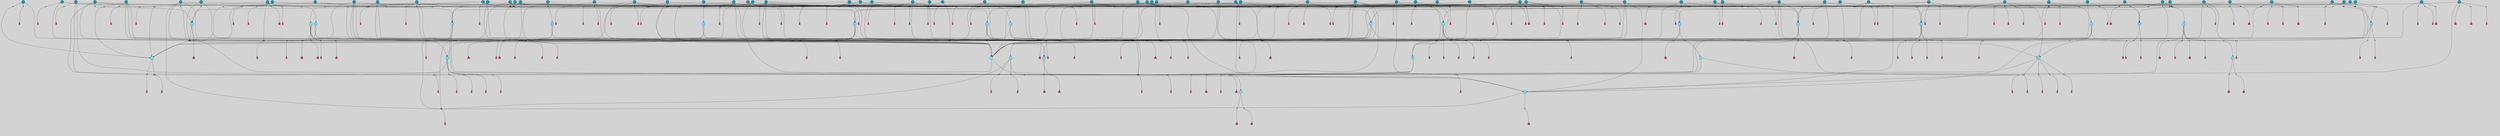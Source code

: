 // File exported with GEGELATI v1.3.1
// On the 2024-04-08 17:40:17
// With the File::TPGGraphDotExporter
digraph{
	graph[pad = "0.212, 0.055" bgcolor = lightgray]
	node[shape=circle style = filled label = ""]
		T3 [fillcolor="#66ddff"]
		T7 [fillcolor="#66ddff"]
		T9 [fillcolor="#66ddff"]
		T11 [fillcolor="#66ddff"]
		T24 [fillcolor="#66ddff"]
		T27 [fillcolor="#66ddff"]
		T54 [fillcolor="#66ddff"]
		T59 [fillcolor="#66ddff"]
		T95 [fillcolor="#66ddff"]
		T111 [fillcolor="#66ddff"]
		T129 [fillcolor="#66ddff"]
		T159 [fillcolor="#66ddff"]
		T176 [fillcolor="#66ddff"]
		T195 [fillcolor="#66ddff"]
		T212 [fillcolor="#66ddff"]
		T213 [fillcolor="#66ddff"]
		T229 [fillcolor="#66ddff"]
		T240 [fillcolor="#66ddff"]
		T242 [fillcolor="#66ddff"]
		T278 [fillcolor="#1199bb"]
		T284 [fillcolor="#1199bb"]
		T315 [fillcolor="#1199bb"]
		T321 [fillcolor="#66ddff"]
		T322 [fillcolor="#66ddff"]
		T323 [fillcolor="#66ddff"]
		T324 [fillcolor="#66ddff"]
		T325 [fillcolor="#66ddff"]
		T326 [fillcolor="#66ddff"]
		T327 [fillcolor="#66ddff"]
		T328 [fillcolor="#1199bb"]
		T330 [fillcolor="#1199bb"]
		T351 [fillcolor="#1199bb"]
		T352 [fillcolor="#1199bb"]
		T353 [fillcolor="#66ddff"]
		T363 [fillcolor="#1199bb"]
		T384 [fillcolor="#1199bb"]
		T392 [fillcolor="#1199bb"]
		T394 [fillcolor="#66ddff"]
		T395 [fillcolor="#1199bb"]
		T400 [fillcolor="#1199bb"]
		T403 [fillcolor="#1199bb"]
		T415 [fillcolor="#1199bb"]
		T416 [fillcolor="#1199bb"]
		T421 [fillcolor="#1199bb"]
		T424 [fillcolor="#1199bb"]
		T426 [fillcolor="#1199bb"]
		T273 [fillcolor="#1199bb"]
		T430 [fillcolor="#1199bb"]
		T434 [fillcolor="#1199bb"]
		T435 [fillcolor="#1199bb"]
		T437 [fillcolor="#66ddff"]
		T440 [fillcolor="#1199bb"]
		T441 [fillcolor="#1199bb"]
		T442 [fillcolor="#1199bb"]
		T443 [fillcolor="#1199bb"]
		T445 [fillcolor="#1199bb"]
		T446 [fillcolor="#1199bb"]
		T448 [fillcolor="#1199bb"]
		T449 [fillcolor="#1199bb"]
		T450 [fillcolor="#1199bb"]
		T451 [fillcolor="#1199bb"]
		T452 [fillcolor="#1199bb"]
		T453 [fillcolor="#1199bb"]
		T454 [fillcolor="#1199bb"]
		T455 [fillcolor="#1199bb"]
		T457 [fillcolor="#1199bb"]
		T458 [fillcolor="#1199bb"]
		T459 [fillcolor="#1199bb"]
		T460 [fillcolor="#1199bb"]
		T304 [fillcolor="#1199bb"]
		T463 [fillcolor="#1199bb"]
		T464 [fillcolor="#1199bb"]
		T465 [fillcolor="#1199bb"]
		T318 [fillcolor="#1199bb"]
		T466 [fillcolor="#1199bb"]
		T467 [fillcolor="#1199bb"]
		T469 [fillcolor="#1199bb"]
		T470 [fillcolor="#1199bb"]
		T477 [fillcolor="#1199bb"]
		T485 [fillcolor="#1199bb"]
		T486 [fillcolor="#1199bb"]
		T490 [fillcolor="#1199bb"]
		T491 [fillcolor="#1199bb"]
		T492 [fillcolor="#1199bb"]
		T494 [fillcolor="#1199bb"]
		T497 [fillcolor="#1199bb"]
		T499 [fillcolor="#1199bb"]
		T500 [fillcolor="#1199bb"]
		T501 [fillcolor="#1199bb"]
		T503 [fillcolor="#1199bb"]
		T504 [fillcolor="#1199bb"]
		T505 [fillcolor="#1199bb"]
		T507 [fillcolor="#1199bb"]
		T509 [fillcolor="#1199bb"]
		T510 [fillcolor="#1199bb"]
		T512 [fillcolor="#1199bb"]
		T513 [fillcolor="#1199bb"]
		T514 [fillcolor="#1199bb"]
		T515 [fillcolor="#1199bb"]
		T516 [fillcolor="#1199bb"]
		T517 [fillcolor="#1199bb"]
		T518 [fillcolor="#1199bb"]
		T519 [fillcolor="#1199bb"]
		T520 [fillcolor="#1199bb"]
		T521 [fillcolor="#1199bb"]
		T522 [fillcolor="#1199bb"]
		P4119 [fillcolor="#cccccc" shape=point] //6|
		I4119 [shape=box style=invis label="6|1&2|6#1|7&#92;n10|7&2|0#1|5&#92;n9|4&0|1#2|2&#92;n8|6&0|0#1|0&#92;n"]
		P4119 -> I4119[style=invis]
		A3179 [fillcolor="#ff3366" shape=box margin=0.03 width=0 height=0 label="3"]
		T3 -> P4119 -> A3179
		P4120 [fillcolor="#cccccc" shape=point] //3|
		I4120 [shape=box style=invis label="7|6&2|4#0|2&#92;n10|3&2|7#1|4&#92;n11|6&0|4#0|1&#92;n7|1&0|0#2|6&#92;n7|6&0|3#2|6&#92;n4|0&2|6#0|1&#92;n4|4&2|5#0|2&#92;n4|6&0|4#2|7&#92;n10|0&2|3#1|5&#92;n2|6&0|5#0|2&#92;n1|0&2|3#0|7&#92;n1|6&2|0#0|5&#92;n6|2&0|1#0|7&#92;n9|2&0|3#2|7&#92;n5|3&0|6#0|6&#92;n1|7&2|5#2|3&#92;n8|1&2|7#0|6&#92;n1|0&2|5#2|1&#92;n7|1&2|2#2|5&#92;n7|4&2|6#0|3&#92;n"]
		P4120 -> I4120[style=invis]
		A3180 [fillcolor="#ff3366" shape=box margin=0.03 width=0 height=0 label="4"]
		T3 -> P4120 -> A3180
		P4121 [fillcolor="#cccccc" shape=point] //-3|
		I4121 [shape=box style=invis label="1|6&2|7#0|7&#92;n10|2&0|7#1|3&#92;n9|6&2|7#2|2&#92;n5|3&0|7#0|7&#92;n1|6&2|3#0|0&#92;n2|3&2|3#2|2&#92;n5|1&2|6#0|6&#92;n"]
		P4121 -> I4121[style=invis]
		A3181 [fillcolor="#ff3366" shape=box margin=0.03 width=0 height=0 label="7"]
		T7 -> P4121 -> A3181
		P4122 [fillcolor="#cccccc" shape=point] //5|
		I4122 [shape=box style=invis label="0|5&2|3#0|1&#92;n0|6&2|1#2|4&#92;n6|2&2|6#0|7&#92;n7|4&0|3#0|1&#92;n5|4&0|7#1|6&#92;n9|1&0|5#2|2&#92;n6|3&2|3#1|7&#92;n11|7&2|4#1|6&#92;n2|5&0|1#0|0&#92;n4|7&0|0#0|2&#92;n6|2&0|6#0|0&#92;n2|1&2|6#2|4&#92;n10|0&2|0#1|0&#92;n6|6&2|4#0|6&#92;n"]
		P4122 -> I4122[style=invis]
		A3182 [fillcolor="#ff3366" shape=box margin=0.03 width=0 height=0 label="8"]
		T7 -> P4122 -> A3182
		P4123 [fillcolor="#cccccc" shape=point] //-6|
		I4123 [shape=box style=invis label="11|1&0|7#2|0&#92;n10|4&0|1#1|0&#92;n4|3&2|4#2|1&#92;n0|5&2|0#0|0&#92;n6|1&0|0#0|3&#92;n8|2&2|0#0|4&#92;n11|4&2|0#1|6&#92;n7|0&2|6#2|3&#92;n5|3&2|6#2|0&#92;n2|0&2|0#0|4&#92;n"]
		P4123 -> I4123[style=invis]
		A3183 [fillcolor="#ff3366" shape=box margin=0.03 width=0 height=0 label="9"]
		T9 -> P4123 -> A3183
		P4124 [fillcolor="#cccccc" shape=point] //2|
		I4124 [shape=box style=invis label="6|3&2|7#1|4&#92;n8|6&0|0#2|5&#92;n2|1&0|2#0|3&#92;n8|7&0|6#0|4&#92;n2|1&2|0#0|1&#92;n0|0&2|2#2|3&#92;n6|6&0|7#2|1&#92;n6|1&0|7#2|6&#92;n5|4&2|7#0|4&#92;n0|3&0|4#2|0&#92;n11|0&2|0#2|5&#92;n4|5&2|5#2|4&#92;n5|7&0|6#0|4&#92;n9|7&2|5#0|3&#92;n5|4&2|1#0|3&#92;n5|3&0|1#1|7&#92;n0|4&0|3#2|5&#92;n"]
		P4124 -> I4124[style=invis]
		A3184 [fillcolor="#ff3366" shape=box margin=0.03 width=0 height=0 label="10"]
		T9 -> P4124 -> A3184
		P4125 [fillcolor="#cccccc" shape=point] //6|
		I4125 [shape=box style=invis label="3|0&2|7#2|2&#92;n3|2&0|4#2|5&#92;n5|1&0|2#1|0&#92;n8|7&0|1#2|0&#92;n8|5&0|3#0|6&#92;n0|2&0|2#2|3&#92;n1|5&2|5#0|5&#92;n5|6&0|6#0|7&#92;n6|7&0|0#2|6&#92;n1|2&2|3#0|0&#92;n7|7&2|3#0|4&#92;n0|7&2|7#0|6&#92;n1|0&2|2#2|7&#92;n4|4&0|1#0|0&#92;n"]
		P4125 -> I4125[style=invis]
		A3185 [fillcolor="#ff3366" shape=box margin=0.03 width=0 height=0 label="11"]
		T11 -> P4125 -> A3185
		P4126 [fillcolor="#cccccc" shape=point] //-4|
		I4126 [shape=box style=invis label="4|1&0|4#2|6&#92;n1|2&2|2#2|0&#92;n1|2&2|0#0|6&#92;n8|4&2|3#2|5&#92;n5|5&2|1#1|0&#92;n"]
		P4126 -> I4126[style=invis]
		A3186 [fillcolor="#ff3366" shape=box margin=0.03 width=0 height=0 label="12"]
		T11 -> P4126 -> A3186
		P4127 [fillcolor="#cccccc" shape=point] //1|
		I4127 [shape=box style=invis label="5|1&0|6#2|7&#92;n2|4&0|4#2|2&#92;n0|6&0|5#0|4&#92;n10|6&2|5#1|6&#92;n9|3&0|1#1|7&#92;n10|3&2|2#1|0&#92;n5|0&0|0#2|1&#92;n11|3&2|3#1|5&#92;n10|3&0|1#1|0&#92;n2|4&0|1#0|1&#92;n0|2&0|3#2|4&#92;n9|2&2|1#2|5&#92;n11|7&2|6#2|6&#92;n"]
		P4127 -> I4127[style=invis]
		T24 -> P4127 -> T7
		P4128 [fillcolor="#cccccc" shape=point] //5|
		I4128 [shape=box style=invis label="3|0&2|0#0|1&#92;n3|0&0|7#0|1&#92;n5|3&0|2#2|6&#92;n4|4&2|4#2|6&#92;n11|2&0|7#1|6&#92;n2|7&2|2#2|5&#92;n9|3&2|6#2|7&#92;n7|7&0|0#0|4&#92;n6|1&2|4#2|3&#92;n5|4&2|0#1|6&#92;n1|3&0|7#0|4&#92;n"]
		P4128 -> I4128[style=invis]
		A3187 [fillcolor="#ff3366" shape=box margin=0.03 width=0 height=0 label="7"]
		T24 -> P4128 -> A3187
		P4129 [fillcolor="#cccccc" shape=point] //-2|
		I4129 [shape=box style=invis label="4|1&0|4#0|3&#92;n4|2&0|5#2|0&#92;n5|5&2|6#0|5&#92;n1|4&0|1#0|2&#92;n6|3&2|7#1|5&#92;n0|4&2|0#0|3&#92;n8|5&2|5#1|2&#92;n10|7&2|7#1|1&#92;n3|4&0|0#2|1&#92;n3|6&2|5#2|5&#92;n8|3&0|1#0|7&#92;n10|0&2|7#1|3&#92;n4|1&2|4#0|1&#92;n9|3&2|0#0|4&#92;n3|6&2|0#0|4&#92;n1|2&0|6#2|1&#92;n4|0&2|1#2|2&#92;n"]
		P4129 -> I4129[style=invis]
		A3188 [fillcolor="#ff3366" shape=box margin=0.03 width=0 height=0 label="14"]
		T24 -> P4129 -> A3188
		P4130 [fillcolor="#cccccc" shape=point] //2|
		I4130 [shape=box style=invis label="9|1&2|3#0|1&#92;n5|2&2|0#2|4&#92;n3|6&2|5#2|7&#92;n7|0&2|5#0|4&#92;n1|2&0|3#0|5&#92;n7|3&2|7#0|0&#92;n"]
		P4130 -> I4130[style=invis]
		A3189 [fillcolor="#ff3366" shape=box margin=0.03 width=0 height=0 label="2"]
		T27 -> P4130 -> A3189
		P4131 [fillcolor="#cccccc" shape=point] //-6|
		I4131 [shape=box style=invis label="7|5&0|4#0|4&#92;n11|0&2|5#2|1&#92;n"]
		P4131 -> I4131[style=invis]
		A3190 [fillcolor="#ff3366" shape=box margin=0.03 width=0 height=0 label="3"]
		T27 -> P4131 -> A3190
		T27 -> P4120
		P4132 [fillcolor="#cccccc" shape=point] //0|
		I4132 [shape=box style=invis label="2|5&0|1#0|6&#92;n6|1&2|2#2|7&#92;n8|0&0|3#1|4&#92;n4|3&2|5#2|4&#92;n8|1&2|4#0|0&#92;n6|6&0|1#2|6&#92;n11|7&2|4#2|5&#92;n6|2&2|4#0|2&#92;n8|5&2|4#2|4&#92;n2|1&2|1#2|2&#92;n2|7&2|5#2|6&#92;n9|7&0|5#0|4&#92;n1|2&0|5#2|6&#92;n4|2&2|3#2|7&#92;n3|3&2|1#0|2&#92;n"]
		P4132 -> I4132[style=invis]
		A3191 [fillcolor="#ff3366" shape=box margin=0.03 width=0 height=0 label="5"]
		T27 -> P4132 -> A3191
		P4133 [fillcolor="#cccccc" shape=point] //0|
		I4133 [shape=box style=invis label="4|0&0|3#2|7&#92;n10|2&0|3#1|7&#92;n3|5&0|2#0|3&#92;n4|5&0|0#2|1&#92;n10|7&2|0#1|2&#92;n5|3&2|3#1|6&#92;n9|5&2|0#0|4&#92;n5|4&2|7#0|2&#92;n10|3&2|7#1|4&#92;n7|2&0|1#2|6&#92;n8|6&0|5#0|5&#92;n8|7&2|3#0|5&#92;n2|6&2|4#0|0&#92;n"]
		P4133 -> I4133[style=invis]
		A3192 [fillcolor="#ff3366" shape=box margin=0.03 width=0 height=0 label="5"]
		T27 -> P4133 -> A3192
		P4134 [fillcolor="#cccccc" shape=point] //8|
		I4134 [shape=box style=invis label="9|0&0|1#2|0&#92;n10|1&2|5#1|4&#92;n8|2&2|6#0|4&#92;n2|4&2|5#2|3&#92;n4|2&2|2#0|2&#92;n7|5&0|2#0|0&#92;n8|2&2|1#1|3&#92;n8|7&0|7#2|1&#92;n1|1&0|0#0|7&#92;n5|6&2|5#1|0&#92;n6|6&2|5#0|0&#92;n11|4&0|3#2|6&#92;n4|2&2|4#0|7&#92;n5|6&0|1#2|0&#92;n11|3&0|2#0|7&#92;n"]
		P4134 -> I4134[style=invis]
		A3193 [fillcolor="#ff3366" shape=box margin=0.03 width=0 height=0 label="6"]
		T54 -> P4134 -> A3193
		T54 -> P4128
		P4135 [fillcolor="#cccccc" shape=point] //-10|
		I4135 [shape=box style=invis label="3|6&0|0#0|4&#92;n4|1&2|4#0|1&#92;n5|1&0|1#0|4&#92;n5|5&2|6#0|5&#92;n6|5&0|6#0|3&#92;n11|1&2|0#0|1&#92;n0|7&2|0#0|3&#92;n1|2&0|6#0|1&#92;n8|0&0|4#2|0&#92;n0|4&0|7#2|7&#92;n7|0&2|7#1|3&#92;n3|1&0|5#2|5&#92;n5|1&0|4#0|3&#92;n2|2&0|2#0|0&#92;n8|3&0|1#0|7&#92;n3|0&0|3#0|5&#92;n7|2&0|5#2|0&#92;n6|3&2|7#1|5&#92;n4|7&2|7#2|1&#92;n"]
		P4135 -> I4135[style=invis]
		A3194 [fillcolor="#ff3366" shape=box margin=0.03 width=0 height=0 label="14"]
		T54 -> P4135 -> A3194
		T54 -> P4122
		P4136 [fillcolor="#cccccc" shape=point] //8|
		I4136 [shape=box style=invis label="9|0&0|1#2|0&#92;n10|1&2|5#1|4&#92;n8|2&2|6#0|4&#92;n4|5&0|3#0|1&#92;n2|4&2|5#2|3&#92;n4|2&2|2#0|2&#92;n7|5&0|2#0|0&#92;n8|2&2|1#1|3&#92;n8|7&0|7#2|1&#92;n1|1&0|0#0|7&#92;n5|6&2|5#1|0&#92;n6|3&2|5#0|0&#92;n11|4&0|3#2|6&#92;n1|2&2|4#0|7&#92;n5|6&0|1#2|0&#92;n11|3&0|2#0|7&#92;n"]
		P4136 -> I4136[style=invis]
		A3195 [fillcolor="#ff3366" shape=box margin=0.03 width=0 height=0 label="6"]
		T59 -> P4136 -> A3195
		T59 -> P4128
		T59 -> P4123
		T59 -> P4128
		P4137 [fillcolor="#cccccc" shape=point] //4|
		I4137 [shape=box style=invis label="4|3&0|6#0|3&#92;n5|7&2|3#2|2&#92;n5|6&0|7#1|2&#92;n1|4&2|6#0|3&#92;n8|4&2|1#2|5&#92;n9|5&2|4#1|4&#92;n2|4&0|5#0|7&#92;n10|0&0|6#1|3&#92;n3|0&0|6#0|2&#92;n2|7&2|7#2|6&#92;n5|2&0|5#1|5&#92;n10|4&2|5#1|7&#92;n4|0&0|4#2|4&#92;n11|1&0|4#2|6&#92;n10|6&2|0#1|4&#92;n9|7&0|3#1|4&#92;n4|5&2|7#0|6&#92;n11|5&2|6#2|3&#92;n0|3&0|5#0|1&#92;n"]
		P4137 -> I4137[style=invis]
		A3196 [fillcolor="#ff3366" shape=box margin=0.03 width=0 height=0 label="13"]
		T95 -> P4137 -> A3196
		P4138 [fillcolor="#cccccc" shape=point] //8|
		I4138 [shape=box style=invis label="9|7&0|5#2|5&#92;n3|3&2|3#0|2&#92;n9|5&2|2#1|0&#92;n2|3&0|6#0|3&#92;n4|4&2|5#2|7&#92;n11|3&2|0#1|5&#92;n6|6&2|1#2|2&#92;n4|6&0|1#2|2&#92;n2|5&2|7#2|2&#92;n7|7&2|2#2|3&#92;n6|5&0|3#2|6&#92;n6|7&0|6#0|2&#92;n"]
		P4138 -> I4138[style=invis]
		A3197 [fillcolor="#ff3366" shape=box margin=0.03 width=0 height=0 label="14"]
		T95 -> P4138 -> A3197
		P4139 [fillcolor="#cccccc" shape=point] //2|
		I4139 [shape=box style=invis label="4|1&0|4#2|6&#92;n5|5&2|1#1|0&#92;n1|0&2|0#0|6&#92;n8|4&2|3#2|5&#92;n"]
		P4139 -> I4139[style=invis]
		T95 -> P4139 -> T11
		P4140 [fillcolor="#cccccc" shape=point] //-9|
		I4140 [shape=box style=invis label="2|0&2|0#2|1&#92;n4|4&2|4#2|6&#92;n9|1&0|3#1|7&#92;n5|3&0|2#2|6&#92;n2|7&2|2#2|5&#92;n5|4&2|0#1|6&#92;n3|0&0|7#0|1&#92;n1|3&0|7#0|4&#92;n11|6&2|2#0|7&#92;n7|7&0|0#0|4&#92;n11|0&0|7#1|6&#92;n9|3&2|6#2|7&#92;n"]
		P4140 -> I4140[style=invis]
		A3198 [fillcolor="#ff3366" shape=box margin=0.03 width=0 height=0 label="7"]
		T95 -> P4140 -> A3198
		P4141 [fillcolor="#cccccc" shape=point] //-8|
		I4141 [shape=box style=invis label="7|5&0|4#2|4&#92;n"]
		P4141 -> I4141[style=invis]
		A3199 [fillcolor="#ff3366" shape=box margin=0.03 width=0 height=0 label="3"]
		T95 -> P4141 -> A3199
		P4142 [fillcolor="#cccccc" shape=point] //-5|
		I4142 [shape=box style=invis label="0|0&2|3#0|2&#92;n10|5&0|6#1|3&#92;n7|3&0|6#2|3&#92;n3|4&0|6#0|6&#92;n10|5&0|2#1|1&#92;n5|0&0|1#0|3&#92;n6|6&2|5#1|5&#92;n7|4&0|2#1|7&#92;n5|7&0|1#2|5&#92;n1|5&0|0#0|3&#92;n7|5&2|1#2|6&#92;n9|0&0|2#0|0&#92;n4|0&2|4#0|0&#92;n4|6&0|0#2|3&#92;n3|1&0|6#2|5&#92;n7|7&2|1#2|3&#92;n9|4&2|2#0|6&#92;n"]
		P4142 -> I4142[style=invis]
		T111 -> P4142 -> T9
		P4143 [fillcolor="#cccccc" shape=point] //7|
		I4143 [shape=box style=invis label="7|4&2|1#2|0&#92;n4|1&2|4#2|3&#92;n5|0&2|0#2|2&#92;n6|1&2|4#2|6&#92;n"]
		P4143 -> I4143[style=invis]
		A3200 [fillcolor="#ff3366" shape=box margin=0.03 width=0 height=0 label="9"]
		T111 -> P4143 -> A3200
		P4144 [fillcolor="#cccccc" shape=point] //2|
		I4144 [shape=box style=invis label="3|0&2|0#0|1&#92;n11|2&0|7#1|6&#92;n8|7&2|4#0|5&#92;n5|3&0|2#2|6&#92;n4|4&2|4#2|6&#92;n3|0&0|7#0|1&#92;n2|7&2|2#2|5&#92;n9|3&2|6#2|7&#92;n7|7&0|0#0|4&#92;n6|1&2|4#1|3&#92;n5|4&2|0#1|6&#92;n1|3&0|7#0|4&#92;n"]
		P4144 -> I4144[style=invis]
		A3201 [fillcolor="#ff3366" shape=box margin=0.03 width=0 height=0 label="7"]
		T111 -> P4144 -> A3201
		T111 -> P4123
		T129 -> P4134
		T129 -> P4128
		P4145 [fillcolor="#cccccc" shape=point] //10|
		I4145 [shape=box style=invis label="4|5&2|7#2|1&#92;n1|7&2|3#0|6&#92;n3|5&2|2#0|3&#92;n10|3&0|7#1|4&#92;n7|1&0|4#2|6&#92;n10|2&0|3#1|7&#92;n9|5&2|0#0|4&#92;n4|0&0|3#2|7&#92;n11|4&2|6#1|2&#92;n5|4&2|7#0|2&#92;n2|6&2|4#0|0&#92;n6|5&0|7#2|1&#92;n5|3&2|3#1|6&#92;n10|7&2|0#1|2&#92;n"]
		P4145 -> I4145[style=invis]
		A3202 [fillcolor="#ff3366" shape=box margin=0.03 width=0 height=0 label="5"]
		T129 -> P4145 -> A3202
		P4146 [fillcolor="#cccccc" shape=point] //5|
		I4146 [shape=box style=invis label="9|4&2|3#1|3&#92;n0|4&2|4#0|5&#92;n6|1&2|6#2|5&#92;n4|0&0|5#2|0&#92;n"]
		P4146 -> I4146[style=invis]
		A3203 [fillcolor="#ff3366" shape=box margin=0.03 width=0 height=0 label="7"]
		T129 -> P4146 -> A3203
		P4147 [fillcolor="#cccccc" shape=point] //6|
		I4147 [shape=box style=invis label="9|4&2|7#0|6&#92;n8|4&0|1#1|0&#92;n1|3&0|0#2|1&#92;n2|4&0|6#2|2&#92;n5|1&2|5#0|7&#92;n3|0&0|3#2|6&#92;n2|2&2|6#0|2&#92;n8|4&0|4#2|2&#92;n5|1&2|4#0|3&#92;n9|4&0|6#0|6&#92;n5|0&2|2#1|5&#92;n11|7&0|0#1|1&#92;n0|4&0|3#0|3&#92;n7|7&2|4#2|5&#92;n1|5&0|1#2|1&#92;n"]
		P4147 -> I4147[style=invis]
		A3204 [fillcolor="#ff3366" shape=box margin=0.03 width=0 height=0 label="1"]
		T129 -> P4147 -> A3204
		P4148 [fillcolor="#cccccc" shape=point] //7|
		I4148 [shape=box style=invis label="7|0&2|1#2|0&#92;n9|7&2|1#1|7&#92;n8|2&0|1#1|0&#92;n6|6&0|2#1|1&#92;n2|2&0|5#0|0&#92;n5|7&0|0#2|1&#92;n5|1&2|5#1|5&#92;n4|7&2|4#2|3&#92;n10|5&2|2#1|5&#92;n1|3&2|2#2|0&#92;n10|2&2|6#1|5&#92;n"]
		P4148 -> I4148[style=invis]
		A3205 [fillcolor="#ff3366" shape=box margin=0.03 width=0 height=0 label="1"]
		T159 -> P4148 -> A3205
		P4149 [fillcolor="#cccccc" shape=point] //7|
		I4149 [shape=box style=invis label="7|4&2|7#0|4&#92;n4|6&0|1#2|5&#92;n2|1&2|3#0|0&#92;n4|3&2|0#0|1&#92;n0|0&2|7#2|7&#92;n7|7&0|5#2|3&#92;n5|0&2|1#2|2&#92;n10|0&0|4#1|2&#92;n4|4&0|7#0|0&#92;n6|7&0|2#0|1&#92;n1|4&2|5#0|4&#92;n"]
		P4149 -> I4149[style=invis]
		A3206 [fillcolor="#ff3366" shape=box margin=0.03 width=0 height=0 label="0"]
		T159 -> P4149 -> A3206
		P4150 [fillcolor="#cccccc" shape=point] //5|
		I4150 [shape=box style=invis label="0|5&2|3#0|1&#92;n0|6&2|1#2|4&#92;n6|2&2|6#0|7&#92;n9|0&2|7#1|1&#92;n7|4&0|3#0|1&#92;n11|7&2|4#1|6&#92;n9|1&0|5#2|2&#92;n5|4&0|7#1|6&#92;n2|5&0|1#0|0&#92;n4|7&0|0#0|2&#92;n6|2&0|6#0|0&#92;n2|1&2|6#2|4&#92;n10|0&0|0#1|0&#92;n6|6&2|4#0|6&#92;n"]
		P4150 -> I4150[style=invis]
		T159 -> P4150 -> T129
		P4151 [fillcolor="#cccccc" shape=point] //3|
		I4151 [shape=box style=invis label="4|7&0|7#2|7&#92;n11|5&2|6#0|2&#92;n5|5&2|6#2|0&#92;n3|2&0|6#0|3&#92;n10|2&2|5#1|5&#92;n9|4&2|3#1|5&#92;n2|5&2|7#2|4&#92;n11|3&2|5#1|0&#92;n7|0&0|7#2|1&#92;n1|2&0|5#0|1&#92;n"]
		P4151 -> I4151[style=invis]
		A3207 [fillcolor="#ff3366" shape=box margin=0.03 width=0 height=0 label="5"]
		T176 -> P4151 -> A3207
		P4152 [fillcolor="#cccccc" shape=point] //2|
		I4152 [shape=box style=invis label="7|1&0|6#0|1&#92;n5|2&2|5#1|6&#92;n10|1&2|1#1|1&#92;n4|7&0|4#2|2&#92;n11|7&0|4#2|7&#92;n5|0&0|5#1|7&#92;n8|2&0|5#2|4&#92;n10|0&2|6#1|6&#92;n5|1&0|1#2|3&#92;n1|6&2|0#0|1&#92;n9|6&2|2#1|4&#92;n3|4&2|3#0|0&#92;n10|1&0|1#1|0&#92;n2|2&0|1#2|1&#92;n3|1&2|7#0|3&#92;n"]
		P4152 -> I4152[style=invis]
		A3208 [fillcolor="#ff3366" shape=box margin=0.03 width=0 height=0 label="10"]
		T176 -> P4152 -> A3208
		P4153 [fillcolor="#cccccc" shape=point] //-1|
		I4153 [shape=box style=invis label="1|7&2|1#0|6&#92;n8|1&2|3#0|5&#92;n10|6&2|7#1|0&#92;n1|7&2|5#0|2&#92;n0|3&0|3#2|2&#92;n3|5&0|1#0|0&#92;n3|5&0|2#0|3&#92;n1|5&2|0#0|4&#92;n5|7&2|2#2|5&#92;n4|0&2|3#0|3&#92;n"]
		P4153 -> I4153[style=invis]
		T176 -> P4153 -> T3
		P4154 [fillcolor="#cccccc" shape=point] //-3|
		I4154 [shape=box style=invis label="6|3&2|4#1|4&#92;n5|3&0|1#1|7&#92;n2|1&0|2#2|3&#92;n8|7&0|6#0|4&#92;n2|1&2|0#0|1&#92;n0|0&2|2#2|3&#92;n6|1&0|7#2|6&#92;n5|7&0|2#0|4&#92;n0|3&0|4#2|0&#92;n11|0&2|0#2|5&#92;n6|0&2|0#1|4&#92;n8|6&0|2#2|5&#92;n5|4&2|1#0|3&#92;n9|7&2|5#0|3&#92;n5|4&2|7#0|4&#92;n"]
		P4154 -> I4154[style=invis]
		A3209 [fillcolor="#ff3366" shape=box margin=0.03 width=0 height=0 label="10"]
		T176 -> P4154 -> A3209
		P4155 [fillcolor="#cccccc" shape=point] //4|
		I4155 [shape=box style=invis label="7|1&0|6#0|1&#92;n5|2&2|5#1|6&#92;n10|1&2|1#1|1&#92;n9|6&2|2#1|4&#92;n4|7&0|4#2|2&#92;n9|6&0|4#1|1&#92;n10|0&2|6#1|6&#92;n5|1&0|1#2|3&#92;n1|6&2|0#0|1&#92;n8|2&0|5#2|4&#92;n3|4&2|3#0|0&#92;n10|1&0|5#1|0&#92;n2|2&0|1#2|1&#92;n3|1&2|7#0|3&#92;n"]
		P4155 -> I4155[style=invis]
		A3210 [fillcolor="#ff3366" shape=box margin=0.03 width=0 height=0 label="10"]
		T176 -> P4155 -> A3210
		P4156 [fillcolor="#cccccc" shape=point] //5|
		I4156 [shape=box style=invis label="3|0&2|0#2|1&#92;n3|0&0|7#0|1&#92;n5|3&0|2#2|6&#92;n4|4&2|4#2|6&#92;n5|4&2|0#1|6&#92;n2|7&2|2#2|5&#92;n1|3&0|7#0|4&#92;n11|6&2|2#0|7&#92;n7|7&0|0#0|4&#92;n6|1&2|4#2|3&#92;n11|0&0|7#1|6&#92;n9|3&2|6#2|7&#92;n"]
		P4156 -> I4156[style=invis]
		A3211 [fillcolor="#ff3366" shape=box margin=0.03 width=0 height=0 label="7"]
		T195 -> P4156 -> A3211
		P4157 [fillcolor="#cccccc" shape=point] //4|
		I4157 [shape=box style=invis label="7|1&0|6#0|1&#92;n6|7&2|7#1|7&#92;n10|1&2|1#1|1&#92;n9|6&2|2#1|4&#92;n4|7&0|4#2|2&#92;n9|6&0|5#1|1&#92;n10|0&2|6#1|6&#92;n5|1&0|1#2|3&#92;n10|1&0|5#1|0&#92;n3|4&2|3#0|0&#92;n8|2&0|5#2|4&#92;n1|6&2|0#0|0&#92;n2|3&0|1#2|6&#92;n5|2&2|2#1|6&#92;n2|2&0|1#2|1&#92;n3|1&2|7#0|3&#92;n6|7&2|3#0|4&#92;n"]
		P4157 -> I4157[style=invis]
		A3212 [fillcolor="#ff3366" shape=box margin=0.03 width=0 height=0 label="10"]
		T195 -> P4157 -> A3212
		P4158 [fillcolor="#cccccc" shape=point] //-4|
		I4158 [shape=box style=invis label="0|4&0|0#2|7&#92;n8|5&2|4#2|4&#92;n4|3&2|5#2|4&#92;n11|7&2|2#2|5&#92;n6|5&2|2#2|7&#92;n3|2&0|7#0|7&#92;n3|3&2|1#0|3&#92;n2|6&0|3#2|5&#92;n0|1&2|6#2|2&#92;n8|2&0|0#1|6&#92;n0|7&0|5#0|4&#92;n9|5&0|3#2|7&#92;n2|7&2|5#2|6&#92;n9|0&2|0#0|1&#92;n1|2&2|4#0|2&#92;n"]
		P4158 -> I4158[style=invis]
		T195 -> P4158 -> T27
		T195 -> P4149
		P4159 [fillcolor="#cccccc" shape=point] //6|
		I4159 [shape=box style=invis label="9|4&2|7#0|6&#92;n8|4&0|1#1|0&#92;n1|3&0|0#2|1&#92;n2|4&0|6#2|2&#92;n5|1&2|5#0|7&#92;n3|0&0|3#2|6&#92;n2|2&2|6#0|2&#92;n8|4&0|4#2|2&#92;n5|1&2|4#0|3&#92;n9|4&0|6#0|6&#92;n5|0&2|2#1|5&#92;n11|7&0|0#1|1&#92;n0|4&0|3#0|3&#92;n7|7&2|4#2|5&#92;n1|5&0|1#2|1&#92;n"]
		P4159 -> I4159[style=invis]
		A3213 [fillcolor="#ff3366" shape=box margin=0.03 width=0 height=0 label="1"]
		T212 -> P4159 -> A3213
		P4160 [fillcolor="#cccccc" shape=point] //5|
		I4160 [shape=box style=invis label="9|4&2|3#1|3&#92;n0|4&2|4#0|5&#92;n6|1&2|6#2|5&#92;n4|0&0|5#2|0&#92;n"]
		P4160 -> I4160[style=invis]
		A3214 [fillcolor="#ff3366" shape=box margin=0.03 width=0 height=0 label="7"]
		T212 -> P4160 -> A3214
		P4161 [fillcolor="#cccccc" shape=point] //5|
		I4161 [shape=box style=invis label="3|0&2|0#0|1&#92;n3|0&0|7#0|1&#92;n5|3&0|2#2|6&#92;n4|4&2|4#2|6&#92;n11|2&0|7#1|6&#92;n2|7&2|2#2|5&#92;n9|3&2|6#2|7&#92;n7|7&0|0#0|4&#92;n6|1&2|4#2|3&#92;n5|4&2|0#1|6&#92;n1|3&0|7#0|4&#92;n"]
		P4161 -> I4161[style=invis]
		A3215 [fillcolor="#ff3366" shape=box margin=0.03 width=0 height=0 label="7"]
		T212 -> P4161 -> A3215
		P4162 [fillcolor="#cccccc" shape=point] //8|
		I4162 [shape=box style=invis label="9|0&0|1#2|0&#92;n10|1&2|5#1|4&#92;n8|2&2|6#0|4&#92;n2|4&2|5#2|3&#92;n4|2&2|2#0|2&#92;n7|5&0|2#0|0&#92;n8|2&2|1#1|3&#92;n8|7&0|7#2|1&#92;n1|1&0|0#0|7&#92;n5|6&2|5#1|0&#92;n6|6&2|5#0|0&#92;n11|4&0|3#2|6&#92;n4|2&2|4#0|7&#92;n5|6&0|1#2|0&#92;n11|3&0|2#0|7&#92;n"]
		P4162 -> I4162[style=invis]
		A3216 [fillcolor="#ff3366" shape=box margin=0.03 width=0 height=0 label="6"]
		T212 -> P4162 -> A3216
		P4163 [fillcolor="#cccccc" shape=point] //10|
		I4163 [shape=box style=invis label="4|5&2|7#2|1&#92;n1|7&2|3#0|6&#92;n3|5&2|2#0|3&#92;n10|3&0|7#1|4&#92;n7|1&0|4#2|6&#92;n10|2&0|3#1|7&#92;n9|5&2|0#0|4&#92;n4|0&0|3#2|7&#92;n11|4&2|6#1|2&#92;n5|4&2|7#0|2&#92;n2|6&2|4#0|0&#92;n6|5&0|7#2|1&#92;n5|3&2|3#1|6&#92;n10|7&2|0#1|2&#92;n"]
		P4163 -> I4163[style=invis]
		A3217 [fillcolor="#ff3366" shape=box margin=0.03 width=0 height=0 label="5"]
		T212 -> P4163 -> A3217
		P4164 [fillcolor="#cccccc" shape=point] //6|
		I4164 [shape=box style=invis label="9|4&2|7#0|6&#92;n8|4&0|1#1|0&#92;n1|3&0|0#2|1&#92;n2|4&0|6#2|2&#92;n5|1&2|5#0|7&#92;n3|0&0|3#2|6&#92;n2|2&2|6#0|2&#92;n8|4&0|4#2|2&#92;n5|1&2|4#0|3&#92;n9|4&0|6#0|6&#92;n5|0&2|2#1|5&#92;n11|7&0|0#1|1&#92;n0|4&0|3#0|3&#92;n7|7&2|4#2|5&#92;n1|5&0|1#2|1&#92;n"]
		P4164 -> I4164[style=invis]
		A3218 [fillcolor="#ff3366" shape=box margin=0.03 width=0 height=0 label="1"]
		T213 -> P4164 -> A3218
		P4165 [fillcolor="#cccccc" shape=point] //5|
		I4165 [shape=box style=invis label="9|4&2|3#1|3&#92;n0|4&2|4#0|5&#92;n6|1&2|6#2|5&#92;n4|0&0|5#2|0&#92;n"]
		P4165 -> I4165[style=invis]
		A3219 [fillcolor="#ff3366" shape=box margin=0.03 width=0 height=0 label="7"]
		T213 -> P4165 -> A3219
		P4166 [fillcolor="#cccccc" shape=point] //8|
		I4166 [shape=box style=invis label="9|0&0|1#2|0&#92;n10|1&2|5#1|4&#92;n8|2&2|6#0|4&#92;n2|4&2|5#2|3&#92;n4|2&2|2#0|2&#92;n7|5&0|2#0|0&#92;n8|2&2|1#1|3&#92;n8|7&0|7#2|1&#92;n1|1&0|0#0|7&#92;n5|6&2|5#1|0&#92;n6|6&2|5#0|0&#92;n11|4&0|3#2|6&#92;n4|2&2|4#0|7&#92;n5|6&0|1#2|0&#92;n11|3&0|2#0|7&#92;n"]
		P4166 -> I4166[style=invis]
		A3220 [fillcolor="#ff3366" shape=box margin=0.03 width=0 height=0 label="6"]
		T213 -> P4166 -> A3220
		P4167 [fillcolor="#cccccc" shape=point] //10|
		I4167 [shape=box style=invis label="4|5&2|7#2|1&#92;n1|7&2|3#0|6&#92;n3|5&2|2#0|3&#92;n10|3&0|7#1|4&#92;n7|1&0|4#2|6&#92;n10|2&0|3#1|7&#92;n9|5&2|0#0|4&#92;n4|0&0|3#2|7&#92;n11|4&2|6#1|2&#92;n5|4&2|7#0|2&#92;n2|6&2|4#0|0&#92;n6|5&0|7#2|1&#92;n5|3&2|3#1|6&#92;n10|7&2|0#1|2&#92;n"]
		P4167 -> I4167[style=invis]
		A3221 [fillcolor="#ff3366" shape=box margin=0.03 width=0 height=0 label="5"]
		T213 -> P4167 -> A3221
		P4168 [fillcolor="#cccccc" shape=point] //5|
		I4168 [shape=box style=invis label="3|0&2|0#0|1&#92;n3|0&0|7#0|1&#92;n5|3&0|2#2|6&#92;n4|4&2|4#2|6&#92;n11|2&0|7#1|6&#92;n2|7&2|2#2|5&#92;n9|3&2|6#2|7&#92;n7|7&0|0#0|4&#92;n6|1&2|4#2|3&#92;n5|4&2|0#1|6&#92;n1|3&0|7#0|4&#92;n"]
		P4168 -> I4168[style=invis]
		A3222 [fillcolor="#ff3366" shape=box margin=0.03 width=0 height=0 label="7"]
		T213 -> P4168 -> A3222
		P4169 [fillcolor="#cccccc" shape=point] //-2|
		I4169 [shape=box style=invis label="5|2&2|0#2|4&#92;n9|1&2|3#0|1&#92;n3|6&2|5#2|7&#92;n7|0&2|1#0|4&#92;n1|2&0|3#0|5&#92;n7|3&2|7#0|0&#92;n"]
		P4169 -> I4169[style=invis]
		A3223 [fillcolor="#ff3366" shape=box margin=0.03 width=0 height=0 label="2"]
		T229 -> P4169 -> A3223
		P4170 [fillcolor="#cccccc" shape=point] //9|
		I4170 [shape=box style=invis label="7|1&2|2#2|5&#92;n1|0&2|5#2|1&#92;n11|6&0|4#0|1&#92;n10|6&0|3#1|6&#92;n7|1&0|0#2|6&#92;n4|0&2|6#0|1&#92;n4|6&0|4#2|7&#92;n10|0&2|3#1|0&#92;n1|0&2|3#0|7&#92;n1|6&2|0#0|5&#92;n6|2&0|1#0|7&#92;n9|2&0|3#2|7&#92;n5|3&0|6#0|6&#92;n3|1&0|3#0|5&#92;n1|7&2|5#2|3&#92;n8|1&2|7#0|6&#92;n10|3&2|0#1|4&#92;n7|6&2|4#0|2&#92;n7|4&2|6#0|3&#92;n"]
		P4170 -> I4170[style=invis]
		T229 -> P4170 -> T7
		P4171 [fillcolor="#cccccc" shape=point] //2|
		I4171 [shape=box style=invis label="8|6&0|2#0|5&#92;n10|5&2|3#1|7&#92;n5|6&0|1#2|5&#92;n11|3&0|0#2|2&#92;n0|3&2|1#0|6&#92;n9|7&2|6#0|1&#92;n4|6&2|7#0|2&#92;n8|0&0|6#2|0&#92;n11|2&0|7#0|1&#92;n3|7&2|4#0|7&#92;n5|1&0|1#0|6&#92;n7|6&2|7#2|4&#92;n6|1&0|3#0|2&#92;n6|6&2|5#1|2&#92;n8|5&0|2#0|0&#92;n0|2&0|3#0|0&#92;n2|5&2|5#2|1&#92;n10|4&0|1#1|0&#92;n4|3&2|5#0|4&#92;n"]
		P4171 -> I4171[style=invis]
		A3224 [fillcolor="#ff3366" shape=box margin=0.03 width=0 height=0 label="11"]
		T229 -> P4171 -> A3224
		P4172 [fillcolor="#cccccc" shape=point] //-7|
		I4172 [shape=box style=invis label="11|2&2|6#1|1&#92;n2|3&0|6#2|3&#92;n10|0&0|2#1|4&#92;n"]
		P4172 -> I4172[style=invis]
		T229 -> P4172 -> T111
		P4173 [fillcolor="#cccccc" shape=point] //-1|
		I4173 [shape=box style=invis label="6|4&0|4#2|4&#92;n4|5&2|5#2|4&#92;n9|7&2|5#0|3&#92;n3|7&2|6#0|6&#92;n8|7&0|6#0|4&#92;n2|1&2|0#0|1&#92;n8|6&0|0#2|5&#92;n2|1&0|2#0|3&#92;n6|1&0|7#2|6&#92;n6|3&0|1#1|6&#92;n5|4&2|7#0|4&#92;n0|7&0|4#2|0&#92;n11|0&2|0#2|5&#92;n3|7&2|0#2|7&#92;n8|3&2|7#1|4&#92;n5|7&0|6#0|4&#92;n0|0&2|3#2|3&#92;n5|4&2|1#0|3&#92;n0|4&0|3#2|5&#92;n"]
		P4173 -> I4173[style=invis]
		A3225 [fillcolor="#ff3366" shape=box margin=0.03 width=0 height=0 label="10"]
		T229 -> P4173 -> A3225
		P4174 [fillcolor="#cccccc" shape=point] //5|
		I4174 [shape=box style=invis label="1|6&2|7#0|7&#92;n9|2&2|7#2|2&#92;n10|2&0|7#1|3&#92;n5|3&0|7#0|7&#92;n7|0&2|7#2|2&#92;n1|6&2|3#0|0&#92;n2|3&2|3#2|2&#92;n"]
		P4174 -> I4174[style=invis]
		A3226 [fillcolor="#ff3366" shape=box margin=0.03 width=0 height=0 label="7"]
		T240 -> P4174 -> A3226
		P4175 [fillcolor="#cccccc" shape=point] //-8|
		I4175 [shape=box style=invis label="7|5&0|2#2|1&#92;n1|0&2|6#0|0&#92;n7|1&2|6#1|1&#92;n8|7&0|3#1|6&#92;n3|7&2|3#2|4&#92;n"]
		P4175 -> I4175[style=invis]
		A3227 [fillcolor="#ff3366" shape=box margin=0.03 width=0 height=0 label="2"]
		T240 -> P4175 -> A3227
		P4176 [fillcolor="#cccccc" shape=point] //-3|
		I4176 [shape=box style=invis label="1|1&2|1#0|1&#92;n1|4&0|0#2|4&#92;n11|0&2|3#0|2&#92;n11|6&0|4#0|1&#92;n5|2&0|6#1|5&#92;n3|7&2|6#2|7&#92;n7|7&0|1#2|1&#92;n9|5&2|2#2|0&#92;n6|5&2|6#1|4&#92;n0|7&0|5#2|4&#92;n8|1&0|0#2|3&#92;n0|5&0|3#0|5&#92;n2|0&2|4#0|5&#92;n7|5&2|7#1|3&#92;n8|3&0|0#1|2&#92;n"]
		P4176 -> I4176[style=invis]
		A3228 [fillcolor="#ff3366" shape=box margin=0.03 width=0 height=0 label="1"]
		T240 -> P4176 -> A3228
		P4177 [fillcolor="#cccccc" shape=point] //-9|
		I4177 [shape=box style=invis label="4|7&2|6#0|5&#92;n11|3&0|2#2|6&#92;n10|2&2|4#1|6&#92;n3|0&2|6#2|7&#92;n4|3&0|5#0|7&#92;n2|3&0|7#0|7&#92;n10|6&0|7#1|5&#92;n10|1&2|2#1|1&#92;n1|7&0|3#2|6&#92;n"]
		P4177 -> I4177[style=invis]
		A3229 [fillcolor="#ff3366" shape=box margin=0.03 width=0 height=0 label="4"]
		T242 -> P4177 -> A3229
		P4178 [fillcolor="#cccccc" shape=point] //7|
		I4178 [shape=box style=invis label="7|2&0|4#1|3&#92;n7|7&0|0#0|4&#92;n4|4&2|4#2|6&#92;n2|3&2|2#2|5&#92;n8|0&0|2#2|1&#92;n9|3&2|6#2|7&#92;n6|4&2|4#2|3&#92;n3|3&2|0#0|1&#92;n6|4&2|0#1|6&#92;n5|3&0|7#0|4&#92;n"]
		P4178 -> I4178[style=invis]
		A3230 [fillcolor="#ff3366" shape=box margin=0.03 width=0 height=0 label="7"]
		T242 -> P4178 -> A3230
		P4179 [fillcolor="#cccccc" shape=point] //2|
		I4179 [shape=box style=invis label="4|5&2|7#2|1&#92;n1|7&2|3#0|6&#92;n3|5&2|2#0|3&#92;n10|3&2|7#1|4&#92;n7|1&0|4#2|6&#92;n4|0&0|3#2|7&#92;n9|5&2|0#0|4&#92;n10|2&0|3#1|7&#92;n11|4&2|6#1|2&#92;n10|3&2|1#1|6&#92;n5|4&2|7#0|2&#92;n2|6&2|4#0|0&#92;n6|5&0|7#2|1&#92;n5|3&2|3#1|6&#92;n10|7&2|0#1|2&#92;n"]
		P4179 -> I4179[style=invis]
		A3231 [fillcolor="#ff3366" shape=box margin=0.03 width=0 height=0 label="5"]
		T242 -> P4179 -> A3231
		P4180 [fillcolor="#cccccc" shape=point] //7|
		I4180 [shape=box style=invis label="8|4&2|1#2|5&#92;n4|1&2|7#2|1&#92;n11|5&2|6#0|3&#92;n10|4&2|5#1|7&#92;n4|0&0|4#2|4&#92;n4|5&2|7#0|6&#92;n9|5&2|4#0|4&#92;n2|4&0|5#0|7&#92;n1|4&2|6#0|3&#92;n2|7&2|7#2|6&#92;n3|0&0|6#0|2&#92;n10|0&2|6#1|3&#92;n4|4&0|6#0|7&#92;n10|6&2|0#1|4&#92;n5|4&2|6#1|1&#92;n9|7&0|3#0|4&#92;n5|6&0|7#1|2&#92;n5|7&2|3#2|2&#92;n0|3&0|5#0|1&#92;n"]
		P4180 -> I4180[style=invis]
		T242 -> P4180 -> T9
		T278 -> P4137
		P4181 [fillcolor="#cccccc" shape=point] //1|
		I4181 [shape=box style=invis label="0|4&0|1#0|1&#92;n10|5&2|5#1|6&#92;n7|7&2|5#2|2&#92;n9|5&0|7#2|7&#92;n8|4&0|3#2|7&#92;n11|0&2|3#0|5&#92;n7|0&0|0#0|1&#92;n4|2&0|4#0|5&#92;n5|1&0|6#2|7&#92;n11|3&0|7#1|3&#92;n"]
		P4181 -> I4181[style=invis]
		T278 -> P4181 -> T7
		P4182 [fillcolor="#cccccc" shape=point] //-3|
		I4182 [shape=box style=invis label="4|5&0|0#0|0&#92;n4|7&0|0#0|2&#92;n0|6&2|1#2|4&#92;n9|1&0|5#2|2&#92;n10|0&2|0#1|0&#92;n6|6&2|4#0|6&#92;n2|5&0|1#0|0&#92;n6|3&2|3#1|7&#92;n11|7&2|4#1|6&#92;n6|2&2|6#0|1&#92;n6|2&0|0#0|0&#92;n9|1&2|6#2|4&#92;n10|4&0|3#1|1&#92;n5|4&2|7#1|6&#92;n"]
		P4182 -> I4182[style=invis]
		T278 -> P4182 -> T95
		P4183 [fillcolor="#cccccc" shape=point] //-2|
		I4183 [shape=box style=invis label="3|0&2|0#0|1&#92;n4|1&0|3#2|2&#92;n11|2&0|7#1|6&#92;n8|7&2|4#0|5&#92;n6|1&2|4#1|3&#92;n4|4&2|4#2|6&#92;n3|0&0|7#0|1&#92;n9|3&2|6#2|7&#92;n7|7&0|0#0|4&#92;n5|3&0|2#2|6&#92;n5|4&2|0#1|6&#92;n1|3&0|7#0|4&#92;n"]
		P4183 -> I4183[style=invis]
		A3232 [fillcolor="#ff3366" shape=box margin=0.03 width=0 height=0 label="7"]
		T284 -> P4183 -> A3232
		P4184 [fillcolor="#cccccc" shape=point] //-3|
		I4184 [shape=box style=invis label="8|4&0|1#1|0&#92;n7|4&0|6#0|0&#92;n3|6&0|6#2|2&#92;n9|4&0|0#2|7&#92;n0|7&2|7#2|7&#92;n0|2&2|7#0|5&#92;n6|3&0|3#0|7&#92;n11|6&0|0#2|2&#92;n2|0&2|3#2|2&#92;n10|1&0|6#1|3&#92;n2|5&0|0#0|1&#92;n4|3&0|1#2|5&#92;n1|6&2|0#0|0&#92;n"]
		P4184 -> I4184[style=invis]
		A3233 [fillcolor="#ff3366" shape=box margin=0.03 width=0 height=0 label="1"]
		T284 -> P4184 -> A3233
		P4185 [fillcolor="#cccccc" shape=point] //5|
		I4185 [shape=box style=invis label="3|0&2|0#0|1&#92;n3|0&0|7#0|3&#92;n5|3&0|2#2|6&#92;n4|4&2|4#2|6&#92;n11|2&0|7#1|6&#92;n9|3&2|6#2|7&#92;n2|7&2|2#2|5&#92;n7|7&0|0#0|4&#92;n6|1&2|4#2|3&#92;n1|3&0|7#0|4&#92;n"]
		P4185 -> I4185[style=invis]
		A3234 [fillcolor="#ff3366" shape=box margin=0.03 width=0 height=0 label="7"]
		T284 -> P4185 -> A3234
		P4186 [fillcolor="#cccccc" shape=point] //-5|
		I4186 [shape=box style=invis label="10|6&2|5#1|6&#92;n9|3&0|1#1|7&#92;n2|4&0|1#0|1&#92;n11|3&0|7#1|6&#92;n5|1&0|6#2|7&#92;n8|0&0|0#0|1&#92;n0|6&0|7#0|4&#92;n6|7&2|6#2|6&#92;n11|0&2|3#0|5&#92;n"]
		P4186 -> I4186[style=invis]
		T284 -> P4186 -> T7
		P4187 [fillcolor="#cccccc" shape=point] //-5|
		I4187 [shape=box style=invis label="8|4&0|1#1|4&#92;n11|6&0|0#2|2&#92;n8|5&2|4#1|1&#92;n9|4&0|0#2|7&#92;n3|7&0|7#2|7&#92;n2|5&0|0#0|1&#92;n6|3&0|3#0|7&#92;n3|6&0|6#2|2&#92;n2|0&2|3#2|2&#92;n2|2&2|1#2|3&#92;n6|0&2|3#0|3&#92;n10|1&0|6#1|3&#92;n"]
		P4187 -> I4187[style=invis]
		A3235 [fillcolor="#ff3366" shape=box margin=0.03 width=0 height=0 label="1"]
		T284 -> P4187 -> A3235
		P4188 [fillcolor="#cccccc" shape=point] //5|
		I4188 [shape=box style=invis label="11|7&2|0#1|7&#92;n1|5&2|4#2|4&#92;n4|3&0|1#0|5&#92;n1|6&0|0#0|4&#92;n8|6&2|4#0|0&#92;n4|0&2|0#0|5&#92;n10|4&2|0#1|0&#92;n4|4&0|5#0|1&#92;n0|7&2|1#0|5&#92;n0|6&2|3#2|0&#92;n9|6&2|5#1|3&#92;n"]
		P4188 -> I4188[style=invis]
		T315 -> P4188 -> T195
		T315 -> P4177
		T315 -> P4178
		P4189 [fillcolor="#cccccc" shape=point] //-6|
		I4189 [shape=box style=invis label="9|0&2|0#0|1&#92;n3|2&0|2#0|3&#92;n5|4&0|5#1|7&#92;n2|1&0|4#0|3&#92;n9|2&2|0#2|4&#92;n7|6&0|4#0|2&#92;n2|3&0|6#2|6&#92;n1|2&0|3#2|0&#92;n"]
		P4189 -> I4189[style=invis]
		T315 -> P4189 -> T54
		P4190 [fillcolor="#cccccc" shape=point] //-2|
		I4190 [shape=box style=invis label="1|3&0|2#0|7&#92;n6|1&0|7#0|0&#92;n6|1&2|4#1|7&#92;n3|0&2|3#0|3&#92;n0|2&0|7#2|6&#92;n"]
		P4190 -> I4190[style=invis]
		T315 -> P4190 -> T195
		P4191 [fillcolor="#cccccc" shape=point] //-9|
		I4191 [shape=box style=invis label="2|0&2|0#2|1&#92;n4|4&2|4#2|6&#92;n9|1&0|3#1|7&#92;n5|3&0|2#2|6&#92;n2|7&2|2#2|5&#92;n5|4&2|0#1|6&#92;n3|0&0|7#0|1&#92;n1|3&0|7#0|4&#92;n11|6&2|2#0|7&#92;n7|7&0|0#0|4&#92;n11|0&0|7#1|6&#92;n9|3&2|6#2|7&#92;n"]
		P4191 -> I4191[style=invis]
		A3236 [fillcolor="#ff3366" shape=box margin=0.03 width=0 height=0 label="7"]
		T321 -> P4191 -> A3236
		P4192 [fillcolor="#cccccc" shape=point] //-4|
		I4192 [shape=box style=invis label="4|1&0|4#2|6&#92;n1|2&2|2#2|0&#92;n1|2&2|0#0|6&#92;n8|4&2|3#2|5&#92;n5|5&2|1#1|0&#92;n"]
		P4192 -> I4192[style=invis]
		A3237 [fillcolor="#ff3366" shape=box margin=0.03 width=0 height=0 label="12"]
		T322 -> P4192 -> A3237
		P4193 [fillcolor="#cccccc" shape=point] //8|
		I4193 [shape=box style=invis label="9|7&0|5#2|5&#92;n3|3&2|3#0|2&#92;n9|5&2|2#1|0&#92;n2|3&0|6#0|3&#92;n4|4&2|5#2|7&#92;n11|3&2|0#1|5&#92;n6|6&2|1#2|2&#92;n4|6&0|1#2|2&#92;n2|5&2|7#2|2&#92;n7|7&2|2#2|3&#92;n6|5&0|3#2|6&#92;n6|7&0|6#0|2&#92;n"]
		P4193 -> I4193[style=invis]
		A3238 [fillcolor="#ff3366" shape=box margin=0.03 width=0 height=0 label="14"]
		T321 -> P4193 -> A3238
		P4194 [fillcolor="#cccccc" shape=point] //-8|
		I4194 [shape=box style=invis label="7|5&0|4#2|4&#92;n"]
		P4194 -> I4194[style=invis]
		A3239 [fillcolor="#ff3366" shape=box margin=0.03 width=0 height=0 label="3"]
		T321 -> P4194 -> A3239
		P4195 [fillcolor="#cccccc" shape=point] //4|
		I4195 [shape=box style=invis label="4|3&0|6#0|3&#92;n5|7&2|3#2|2&#92;n5|6&0|7#1|2&#92;n1|4&2|6#0|3&#92;n8|4&2|1#2|5&#92;n9|5&2|4#1|4&#92;n2|4&0|5#0|7&#92;n10|0&0|6#1|3&#92;n3|0&0|6#0|2&#92;n2|7&2|7#2|6&#92;n5|2&0|5#1|5&#92;n10|4&2|5#1|7&#92;n4|0&0|4#2|4&#92;n11|1&0|4#2|6&#92;n10|6&2|0#1|4&#92;n9|7&0|3#1|4&#92;n4|5&2|7#0|6&#92;n11|5&2|6#2|3&#92;n0|3&0|5#0|1&#92;n"]
		P4195 -> I4195[style=invis]
		A3240 [fillcolor="#ff3366" shape=box margin=0.03 width=0 height=0 label="13"]
		T321 -> P4195 -> A3240
		P4196 [fillcolor="#cccccc" shape=point] //-3|
		I4196 [shape=box style=invis label="4|5&0|0#0|0&#92;n4|7&0|0#0|2&#92;n0|6&2|1#2|4&#92;n9|1&0|5#2|2&#92;n10|0&2|0#1|0&#92;n6|6&2|4#0|6&#92;n2|5&0|1#0|0&#92;n6|3&2|3#1|7&#92;n11|7&2|4#1|6&#92;n6|2&2|6#0|1&#92;n6|2&0|0#0|0&#92;n9|1&2|6#2|4&#92;n10|4&0|3#1|1&#92;n5|4&2|7#1|6&#92;n"]
		P4196 -> I4196[style=invis]
		T324 -> P4196 -> T321
		P4197 [fillcolor="#cccccc" shape=point] //2|
		I4197 [shape=box style=invis label="4|1&0|4#2|6&#92;n5|5&2|1#1|0&#92;n1|0&2|0#0|6&#92;n8|4&2|3#2|5&#92;n"]
		P4197 -> I4197[style=invis]
		T321 -> P4197 -> T322
		P4198 [fillcolor="#cccccc" shape=point] //5|
		I4198 [shape=box style=invis label="0|5&2|3#0|1&#92;n0|6&2|1#2|4&#92;n6|2&2|6#0|7&#92;n7|4&0|3#0|1&#92;n5|4&0|7#1|6&#92;n9|1&0|5#2|2&#92;n6|3&2|3#1|7&#92;n11|7&2|4#1|6&#92;n2|5&0|1#0|0&#92;n4|7&0|0#0|2&#92;n6|2&0|6#0|0&#92;n2|1&2|6#2|4&#92;n10|0&2|0#1|0&#92;n6|6&2|4#0|6&#92;n"]
		P4198 -> I4198[style=invis]
		A3241 [fillcolor="#ff3366" shape=box margin=0.03 width=0 height=0 label="8"]
		T323 -> P4198 -> A3241
		P4199 [fillcolor="#cccccc" shape=point] //-3|
		I4199 [shape=box style=invis label="1|6&2|7#0|7&#92;n10|2&0|7#1|3&#92;n9|6&2|7#2|2&#92;n5|3&0|7#0|7&#92;n1|6&2|3#0|0&#92;n2|3&2|3#2|2&#92;n5|1&2|6#0|6&#92;n"]
		P4199 -> I4199[style=invis]
		A3242 [fillcolor="#ff3366" shape=box margin=0.03 width=0 height=0 label="7"]
		T323 -> P4199 -> A3242
		P4200 [fillcolor="#cccccc" shape=point] //1|
		I4200 [shape=box style=invis label="0|4&0|1#0|1&#92;n10|5&2|5#1|6&#92;n7|7&2|5#2|2&#92;n9|5&0|7#2|7&#92;n8|4&0|3#2|7&#92;n11|0&2|3#0|5&#92;n7|0&0|0#0|1&#92;n4|2&0|4#0|5&#92;n5|1&0|6#2|7&#92;n11|3&0|7#1|3&#92;n"]
		P4200 -> I4200[style=invis]
		T324 -> P4200 -> T323
		P4201 [fillcolor="#cccccc" shape=point] //6|
		I4201 [shape=box style=invis label="3|0&2|7#2|2&#92;n3|2&0|4#2|5&#92;n5|1&0|2#1|0&#92;n8|7&0|1#2|0&#92;n8|5&0|3#0|6&#92;n0|2&0|2#2|3&#92;n1|5&2|5#0|5&#92;n5|6&0|6#0|7&#92;n6|7&0|0#2|6&#92;n1|2&2|3#0|0&#92;n7|7&2|3#0|4&#92;n0|7&2|7#0|6&#92;n1|0&2|2#2|7&#92;n4|4&0|1#0|0&#92;n"]
		P4201 -> I4201[style=invis]
		A3243 [fillcolor="#ff3366" shape=box margin=0.03 width=0 height=0 label="11"]
		T322 -> P4201 -> A3243
		P4202 [fillcolor="#cccccc" shape=point] //4|
		I4202 [shape=box style=invis label="4|3&0|6#0|3&#92;n5|7&2|3#2|2&#92;n5|6&0|7#1|2&#92;n1|4&2|6#0|3&#92;n8|4&2|1#2|5&#92;n9|5&2|4#1|4&#92;n2|4&0|5#0|7&#92;n10|0&0|6#1|3&#92;n3|0&0|6#0|2&#92;n2|7&2|7#2|6&#92;n5|2&0|5#1|5&#92;n10|4&2|5#1|7&#92;n4|0&0|4#2|4&#92;n11|1&0|4#2|6&#92;n10|6&2|0#1|4&#92;n9|7&0|3#1|4&#92;n4|5&2|7#0|6&#92;n11|5&2|6#2|3&#92;n0|3&0|5#0|1&#92;n"]
		P4202 -> I4202[style=invis]
		A3244 [fillcolor="#ff3366" shape=box margin=0.03 width=0 height=0 label="13"]
		T324 -> P4202 -> A3244
		P4203 [fillcolor="#cccccc" shape=point] //-9|
		I4203 [shape=box style=invis label="2|0&2|0#2|1&#92;n4|4&2|4#2|6&#92;n9|1&0|3#1|7&#92;n5|3&0|2#2|6&#92;n2|7&2|2#2|5&#92;n5|4&2|0#1|6&#92;n3|0&0|7#0|1&#92;n1|3&0|7#0|4&#92;n11|6&2|2#0|7&#92;n7|7&0|0#0|4&#92;n11|0&0|7#1|6&#92;n9|3&2|6#2|7&#92;n"]
		P4203 -> I4203[style=invis]
		A3245 [fillcolor="#ff3366" shape=box margin=0.03 width=0 height=0 label="7"]
		T326 -> P4203 -> A3245
		P4204 [fillcolor="#cccccc" shape=point] //-4|
		I4204 [shape=box style=invis label="4|1&0|4#2|6&#92;n1|2&2|2#2|0&#92;n1|2&2|0#0|6&#92;n8|4&2|3#2|5&#92;n5|5&2|1#1|0&#92;n"]
		P4204 -> I4204[style=invis]
		A3246 [fillcolor="#ff3366" shape=box margin=0.03 width=0 height=0 label="12"]
		T325 -> P4204 -> A3246
		P4205 [fillcolor="#cccccc" shape=point] //6|
		I4205 [shape=box style=invis label="3|0&2|7#2|2&#92;n3|2&0|4#2|5&#92;n5|1&0|2#1|0&#92;n8|7&0|1#2|0&#92;n8|5&0|3#0|6&#92;n0|2&0|2#2|3&#92;n1|5&2|5#0|5&#92;n5|6&0|6#0|7&#92;n6|7&0|0#2|6&#92;n1|2&2|3#0|0&#92;n7|7&2|3#0|4&#92;n0|7&2|7#0|6&#92;n1|0&2|2#2|7&#92;n4|4&0|1#0|0&#92;n"]
		P4205 -> I4205[style=invis]
		A3247 [fillcolor="#ff3366" shape=box margin=0.03 width=0 height=0 label="11"]
		T325 -> P4205 -> A3247
		P4206 [fillcolor="#cccccc" shape=point] //2|
		I4206 [shape=box style=invis label="4|1&0|4#2|6&#92;n5|5&2|1#1|0&#92;n1|0&2|0#0|6&#92;n8|4&2|3#2|5&#92;n"]
		P4206 -> I4206[style=invis]
		T326 -> P4206 -> T325
		P4207 [fillcolor="#cccccc" shape=point] //4|
		I4207 [shape=box style=invis label="4|3&0|6#0|3&#92;n5|7&2|3#2|2&#92;n5|6&0|7#1|2&#92;n1|4&2|6#0|3&#92;n8|4&2|1#2|5&#92;n9|5&2|4#1|4&#92;n2|4&0|5#0|7&#92;n10|0&0|6#1|3&#92;n3|0&0|6#0|2&#92;n2|7&2|7#2|6&#92;n5|2&0|5#1|5&#92;n10|4&2|5#1|7&#92;n4|0&0|4#2|4&#92;n11|1&0|4#2|6&#92;n10|6&2|0#1|4&#92;n9|7&0|3#1|4&#92;n4|5&2|7#0|6&#92;n11|5&2|6#2|3&#92;n0|3&0|5#0|1&#92;n"]
		P4207 -> I4207[style=invis]
		A3248 [fillcolor="#ff3366" shape=box margin=0.03 width=0 height=0 label="13"]
		T326 -> P4207 -> A3248
		P4208 [fillcolor="#cccccc" shape=point] //-3|
		I4208 [shape=box style=invis label="4|5&0|0#0|0&#92;n4|7&0|0#0|2&#92;n0|6&2|1#2|4&#92;n9|1&0|5#2|2&#92;n10|0&2|0#1|0&#92;n6|6&2|4#0|6&#92;n2|5&0|1#0|0&#92;n6|3&2|3#1|7&#92;n11|7&2|4#1|6&#92;n6|2&2|6#0|1&#92;n6|2&0|0#0|0&#92;n9|1&2|6#2|4&#92;n10|4&0|3#1|1&#92;n5|4&2|7#1|6&#92;n"]
		P4208 -> I4208[style=invis]
		T328 -> P4208 -> T326
		P4209 [fillcolor="#cccccc" shape=point] //5|
		I4209 [shape=box style=invis label="0|5&2|3#0|1&#92;n0|6&2|1#2|4&#92;n6|2&2|6#0|7&#92;n7|4&0|3#0|1&#92;n5|4&0|7#1|6&#92;n9|1&0|5#2|2&#92;n6|3&2|3#1|7&#92;n11|7&2|4#1|6&#92;n2|5&0|1#0|0&#92;n4|7&0|0#0|2&#92;n6|2&0|6#0|0&#92;n2|1&2|6#2|4&#92;n10|0&2|0#1|0&#92;n6|6&2|4#0|6&#92;n"]
		P4209 -> I4209[style=invis]
		A3249 [fillcolor="#ff3366" shape=box margin=0.03 width=0 height=0 label="8"]
		T327 -> P4209 -> A3249
		P4210 [fillcolor="#cccccc" shape=point] //-8|
		I4210 [shape=box style=invis label="7|5&0|4#2|4&#92;n"]
		P4210 -> I4210[style=invis]
		A3250 [fillcolor="#ff3366" shape=box margin=0.03 width=0 height=0 label="3"]
		T326 -> P4210 -> A3250
		P4211 [fillcolor="#cccccc" shape=point] //-3|
		I4211 [shape=box style=invis label="1|6&2|7#0|7&#92;n10|2&0|7#1|3&#92;n9|6&2|7#2|2&#92;n5|3&0|7#0|7&#92;n1|6&2|3#0|0&#92;n2|3&2|3#2|2&#92;n5|1&2|6#0|6&#92;n"]
		P4211 -> I4211[style=invis]
		A3251 [fillcolor="#ff3366" shape=box margin=0.03 width=0 height=0 label="7"]
		T327 -> P4211 -> A3251
		P4212 [fillcolor="#cccccc" shape=point] //8|
		I4212 [shape=box style=invis label="9|7&0|5#2|5&#92;n3|3&2|3#0|2&#92;n9|5&2|2#1|0&#92;n2|3&0|6#0|3&#92;n4|4&2|5#2|7&#92;n11|3&2|0#1|5&#92;n6|6&2|1#2|2&#92;n4|6&0|1#2|2&#92;n2|5&2|7#2|2&#92;n7|7&2|2#2|3&#92;n6|5&0|3#2|6&#92;n6|7&0|6#0|2&#92;n"]
		P4212 -> I4212[style=invis]
		A3252 [fillcolor="#ff3366" shape=box margin=0.03 width=0 height=0 label="14"]
		T326 -> P4212 -> A3252
		P4213 [fillcolor="#cccccc" shape=point] //1|
		I4213 [shape=box style=invis label="0|4&0|1#0|1&#92;n10|5&2|5#1|6&#92;n7|7&2|5#2|2&#92;n9|5&0|7#2|7&#92;n8|4&0|3#2|7&#92;n11|0&2|3#0|5&#92;n7|0&0|0#0|1&#92;n4|2&0|4#0|5&#92;n5|1&0|6#2|7&#92;n11|3&0|7#1|3&#92;n"]
		P4213 -> I4213[style=invis]
		T328 -> P4213 -> T327
		P4214 [fillcolor="#cccccc" shape=point] //4|
		I4214 [shape=box style=invis label="4|3&0|6#0|3&#92;n5|7&2|3#2|2&#92;n5|6&0|7#1|2&#92;n1|4&2|6#0|3&#92;n8|4&2|1#2|5&#92;n9|5&2|4#1|4&#92;n2|4&0|5#0|7&#92;n10|0&0|6#1|3&#92;n3|0&0|6#0|2&#92;n2|7&2|7#2|6&#92;n5|2&0|5#1|5&#92;n10|4&2|5#1|7&#92;n4|0&0|4#2|4&#92;n11|1&0|4#2|6&#92;n10|6&2|0#1|4&#92;n9|7&0|3#1|4&#92;n4|5&2|7#0|6&#92;n11|5&2|6#2|3&#92;n0|3&0|5#0|1&#92;n"]
		P4214 -> I4214[style=invis]
		A3253 [fillcolor="#ff3366" shape=box margin=0.03 width=0 height=0 label="13"]
		T328 -> P4214 -> A3253
		P4215 [fillcolor="#cccccc" shape=point] //-1|
		I4215 [shape=box style=invis label="5|2&2|6#2|4&#92;n0|7&0|6#0|2&#92;n11|6&2|4#2|7&#92;n0|4&2|1#0|4&#92;n10|4&0|7#1|6&#92;n0|7&0|0#2|4&#92;n7|0&0|0#0|1&#92;n9|0&0|7#2|7&#92;n5|1&0|6#1|7&#92;n"]
		P4215 -> I4215[style=invis]
		T330 -> P4215 -> T327
		T330 -> P4214
		T330 -> P4185
		P4216 [fillcolor="#cccccc" shape=point] //1|
		I4216 [shape=box style=invis label="2|2&2|3#0|2&#92;n2|2&0|5#2|5&#92;n8|4&0|1#1|0&#92;n9|7&0|6#0|3&#92;n5|1&2|2#0|7&#92;n10|7&0|7#1|3&#92;n7|7&2|4#2|5&#92;n5|5&0|2#2|1&#92;n2|6&2|2#0|0&#92;n9|3&2|2#2|0&#92;n0|6&0|6#2|2&#92;n7|7&0|1#2|3&#92;n3|6&0|1#0|5&#92;n1|5&0|1#2|7&#92;n"]
		P4216 -> I4216[style=invis]
		A3254 [fillcolor="#ff3366" shape=box margin=0.03 width=0 height=0 label="1"]
		T330 -> P4216 -> A3254
		T351 -> P4174
		P4217 [fillcolor="#cccccc" shape=point] //1|
		I4217 [shape=box style=invis label="9|7&0|2#2|2&#92;n6|5&0|1#1|0&#92;n2|2&0|0#2|1&#92;n4|3&2|2#2|3&#92;n2|5&2|2#0|0&#92;n10|7&0|5#1|1&#92;n9|5&2|7#2|5&#92;n7|7&2|5#2|5&#92;n8|0&2|4#0|1&#92;n5|4&2|0#0|2&#92;n2|5&2|2#2|6&#92;n4|4&0|2#2|1&#92;n7|2&2|4#0|0&#92;n10|0&2|2#1|1&#92;n10|4&2|3#1|0&#92;n"]
		P4217 -> I4217[style=invis]
		A3255 [fillcolor="#ff3366" shape=box margin=0.03 width=0 height=0 label="1"]
		T351 -> P4217 -> A3255
		P4218 [fillcolor="#cccccc" shape=point] //-8|
		I4218 [shape=box style=invis label="11|7&2|0#2|0&#92;n5|5&2|7#2|7&#92;n8|6&2|7#1|2&#92;n1|7&0|3#0|6&#92;n4|0&2|1#2|2&#92;n9|0&0|2#0|0&#92;n10|1&0|5#1|6&#92;n0|0&2|3#2|0&#92;n3|2&0|1#2|6&#92;n0|1&2|4#0|0&#92;n"]
		P4218 -> I4218[style=invis]
		A3256 [fillcolor="#ff3366" shape=box margin=0.03 width=0 height=0 label="6"]
		T351 -> P4218 -> A3256
		P4219 [fillcolor="#cccccc" shape=point] //-4|
		I4219 [shape=box style=invis label="4|5&2|7#2|1&#92;n1|7&2|3#0|6&#92;n10|4&0|7#1|4&#92;n7|1&0|4#2|6&#92;n10|2&0|3#1|7&#92;n9|5&2|0#0|4&#92;n4|0&0|3#2|7&#92;n11|4&2|6#1|2&#92;n5|4&2|7#0|2&#92;n2|6&2|4#0|0&#92;n10|7&2|0#1|2&#92;n5|3&2|3#1|6&#92;n6|5&0|7#2|1&#92;n"]
		P4219 -> I4219[style=invis]
		A3257 [fillcolor="#ff3366" shape=box margin=0.03 width=0 height=0 label="5"]
		T351 -> P4219 -> A3257
		T352 -> P4174
		P4220 [fillcolor="#cccccc" shape=point] //4|
		I4220 [shape=box style=invis label="7|1&2|6#1|3&#92;n10|1&0|3#1|6&#92;n8|5&2|3#2|1&#92;n11|5&0|0#2|6&#92;n4|1&0|6#0|0&#92;n11|1&0|2#0|3&#92;n2|0&2|1#0|7&#92;n"]
		P4220 -> I4220[style=invis]
		A3258 [fillcolor="#ff3366" shape=box margin=0.03 width=0 height=0 label="2"]
		T352 -> P4220 -> A3258
		T352 -> P4218
		P4221 [fillcolor="#cccccc" shape=point] //-6|
		I4221 [shape=box style=invis label="0|0&2|2#0|3&#92;n7|3&2|6#2|3&#92;n3|6&0|2#0|4&#92;n1|2&2|4#0|3&#92;n8|7&2|5#0|5&#92;n2|0&2|6#2|6&#92;n4|5&2|5#2|4&#92;n4|2&0|5#2|7&#92;n10|1&0|2#1|2&#92;n4|6&2|2#2|6&#92;n6|0&2|5#2|7&#92;n11|7&0|5#0|4&#92;n5|1&2|0#0|2&#92;n11|1&2|4#1|7&#92;n5|2&2|2#1|1&#92;n7|5&0|7#0|6&#92;n3|5&0|0#2|7&#92;n2|7&0|1#0|0&#92;n11|7&2|6#0|7&#92;n"]
		P4221 -> I4221[style=invis]
		T352 -> P4221 -> T242
		P4222 [fillcolor="#cccccc" shape=point] //7|
		I4222 [shape=box style=invis label="7|4&2|7#0|4&#92;n4|6&0|1#2|5&#92;n2|1&2|3#0|0&#92;n4|3&2|0#0|1&#92;n0|0&2|7#2|7&#92;n7|7&0|5#2|3&#92;n5|0&2|1#2|2&#92;n10|0&0|4#1|2&#92;n4|4&0|7#0|0&#92;n6|7&0|2#0|1&#92;n1|4&2|5#0|4&#92;n"]
		P4222 -> I4222[style=invis]
		A3259 [fillcolor="#ff3366" shape=box margin=0.03 width=0 height=0 label="0"]
		T352 -> P4222 -> A3259
		P4223 [fillcolor="#cccccc" shape=point] //-6|
		I4223 [shape=box style=invis label="8|2&0|4#0|6&#92;n8|4&0|1#1|0&#92;n3|2&0|1#0|2&#92;n5|4&2|1#0|3&#92;n1|3&0|1#2|7&#92;n7|7&2|4#2|5&#92;n8|0&0|4#0|4&#92;n2|6&2|2#0|0&#92;n10|7&0|7#1|5&#92;n7|6&0|1#2|3&#92;n0|6&0|6#0|5&#92;n0|2&0|5#0|1&#92;n5|1&2|2#0|7&#92;n"]
		P4223 -> I4223[style=invis]
		A3260 [fillcolor="#ff3366" shape=box margin=0.03 width=0 height=0 label="1"]
		T353 -> P4223 -> A3260
		P4224 [fillcolor="#cccccc" shape=point] //-6|
		I4224 [shape=box style=invis label="10|4&2|4#1|2&#92;n1|4&0|5#2|1&#92;n0|4&2|6#0|0&#92;n8|4&0|1#1|0&#92;n7|5&2|5#1|0&#92;n7|2&0|4#0|2&#92;n1|7&2|7#0|7&#92;n1|7&0|7#0|5&#92;n2|0&0|7#2|4&#92;n9|2&2|7#1|5&#92;n10|3&0|0#1|0&#92;n11|6&0|4#2|2&#92;n3|6&0|6#2|2&#92;n5|5&0|0#0|1&#92;n7|3&0|5#2|5&#92;n2|6&2|2#0|0&#92;n1|6&2|4#2|2&#92;n3|3&2|7#0|7&#92;n1|6&2|0#0|0&#92;n9|4&2|2#2|7&#92;n"]
		P4224 -> I4224[style=invis]
		A3261 [fillcolor="#ff3366" shape=box margin=0.03 width=0 height=0 label="1"]
		T353 -> P4224 -> A3261
		P4225 [fillcolor="#cccccc" shape=point] //6|
		I4225 [shape=box style=invis label="0|5&2|3#0|1&#92;n0|6&2|1#2|4&#92;n9|1&0|5#2|2&#92;n7|4&0|3#0|1&#92;n5|4&0|7#1|6&#92;n2|5&0|1#0|0&#92;n6|3&2|3#1|7&#92;n11|7&2|4#1|6&#92;n6|2&2|6#0|1&#92;n4|7&0|0#0|2&#92;n6|2&0|6#0|0&#92;n9|1&2|6#2|4&#92;n10|0&2|0#1|0&#92;n6|6&2|4#0|6&#92;n"]
		P4225 -> I4225[style=invis]
		A3262 [fillcolor="#ff3366" shape=box margin=0.03 width=0 height=0 label="8"]
		T353 -> P4225 -> A3262
		T353 -> P4186
		P4226 [fillcolor="#cccccc" shape=point] //-2|
		I4226 [shape=box style=invis label="1|4&2|7#0|0&#92;n0|2&0|3#0|3&#92;n11|6&2|7#1|5&#92;n9|0&2|5#2|5&#92;n7|3&0|6#2|1&#92;n0|6&0|1#0|5&#92;n6|6&0|7#1|7&#92;n7|0&0|3#2|3&#92;n6|7&2|2#0|7&#92;n5|3&2|2#2|2&#92;n10|3&0|0#1|3&#92;n11|5&2|4#0|4&#92;n"]
		P4226 -> I4226[style=invis]
		A3263 [fillcolor="#ff3366" shape=box margin=0.03 width=0 height=0 label="7"]
		T353 -> P4226 -> A3263
		T363 -> P4208
		P4227 [fillcolor="#cccccc" shape=point] //-6|
		I4227 [shape=box style=invis label="4|6&0|0#0|5&#92;n4|4&2|2#2|3&#92;n7|0&2|4#2|1&#92;n5|2&0|4#2|0&#92;n0|6&0|0#2|0&#92;n7|1&0|1#0|2&#92;n7|1&2|5#0|7&#92;n11|3&2|7#1|3&#92;n9|5&0|7#2|6&#92;n7|5&2|5#2|2&#92;n11|0&2|3#0|5&#92;n6|4&0|1#2|7&#92;n9|0&0|2#2|5&#92;n"]
		P4227 -> I4227[style=invis]
		T363 -> P4227 -> T327
		P4228 [fillcolor="#cccccc" shape=point] //6|
		I4228 [shape=box style=invis label="0|5&2|3#0|1&#92;n7|4&0|3#0|1&#92;n5|1&0|6#0|4&#92;n9|0&2|7#1|1&#92;n0|6&2|1#2|4&#92;n11|7&2|4#1|6&#92;n5|4&0|7#1|6&#92;n2|5&0|3#0|0&#92;n4|7&0|0#0|2&#92;n6|4&0|6#0|0&#92;n2|1&2|6#2|4&#92;n6|2&2|6#0|7&#92;n10|0&0|0#1|0&#92;n6|6&2|4#0|6&#92;n"]
		P4228 -> I4228[style=invis]
		T363 -> P4228 -> T212
		P4229 [fillcolor="#cccccc" shape=point] //3|
		I4229 [shape=box style=invis label="5|4&2|7#0|4&#92;n0|4&0|3#2|5&#92;n8|6&0|0#2|5&#92;n2|1&0|2#0|3&#92;n9|7&0|6#0|4&#92;n0|0&2|2#2|3&#92;n6|6&0|7#2|1&#92;n6|1&0|7#2|6&#92;n0|3&0|4#2|0&#92;n11|0&2|0#2|5&#92;n4|5&2|5#2|4&#92;n5|3&0|1#1|7&#92;n9|7&2|2#0|3&#92;n5|4&2|1#0|3&#92;n5|0&0|6#0|4&#92;n0|0&0|1#2|0&#92;n"]
		P4229 -> I4229[style=invis]
		A3264 [fillcolor="#ff3366" shape=box margin=0.03 width=0 height=0 label="10"]
		T363 -> P4229 -> A3264
		T384 -> P4186
		P4230 [fillcolor="#cccccc" shape=point] //10|
		I4230 [shape=box style=invis label="6|3&0|3#0|7&#92;n8|5&2|4#1|1&#92;n9|4&0|0#1|7&#92;n6|0&2|3#0|3&#92;n4|6&0|0#0|6&#92;n2|5&0|0#0|1&#92;n8|4&0|1#1|5&#92;n3|6&0|6#2|2&#92;n2|0&2|3#2|2&#92;n2|2&2|1#2|3&#92;n3|7&0|7#2|7&#92;n6|4&0|3#2|6&#92;n10|1&0|6#1|3&#92;n"]
		P4230 -> I4230[style=invis]
		A3265 [fillcolor="#ff3366" shape=box margin=0.03 width=0 height=0 label="1"]
		T384 -> P4230 -> A3265
		P4231 [fillcolor="#cccccc" shape=point] //7|
		I4231 [shape=box style=invis label="2|7&2|1#0|1&#92;n10|5&2|0#1|4&#92;n8|4&2|5#2|0&#92;n6|0&2|2#1|6&#92;n0|6&2|3#0|5&#92;n1|5&0|4#2|7&#92;n"]
		P4231 -> I4231[style=invis]
		A3266 [fillcolor="#ff3366" shape=box margin=0.03 width=0 height=0 label="7"]
		T384 -> P4231 -> A3266
		P4232 [fillcolor="#cccccc" shape=point] //-2|
		I4232 [shape=box style=invis label="11|7&2|0#1|7&#92;n4|3&0|1#2|5&#92;n0|7&2|7#2|5&#92;n1|6&0|0#0|4&#92;n4|0&0|0#0|5&#92;n0|6&2|3#2|0&#92;n0|4&2|4#2|7&#92;n3|0&0|1#0|5&#92;n4|4&0|5#0|1&#92;n10|4&0|0#1|0&#92;n"]
		P4232 -> I4232[style=invis]
		A3267 [fillcolor="#ff3366" shape=box margin=0.03 width=0 height=0 label="12"]
		T384 -> P4232 -> A3267
		P4233 [fillcolor="#cccccc" shape=point] //9|
		I4233 [shape=box style=invis label="7|0&2|4#2|4&#92;n0|2&0|2#2|5&#92;n9|4&2|0#1|5&#92;n"]
		P4233 -> I4233[style=invis]
		A3268 [fillcolor="#ff3366" shape=box margin=0.03 width=0 height=0 label="3"]
		T384 -> P4233 -> A3268
		T392 -> P4184
		T392 -> P4185
		T392 -> P4186
		T392 -> P4216
		P4234 [fillcolor="#cccccc" shape=point] //-8|
		I4234 [shape=box style=invis label="10|6&0|5#1|6&#92;n9|3&0|1#1|7&#92;n11|0&2|3#0|5&#92;n6|6&0|1#2|0&#92;n0|7&0|0#0|3&#92;n8|0&0|0#0|1&#92;n6|0&2|6#2|4&#92;n2|4&0|1#0|1&#92;n"]
		P4234 -> I4234[style=invis]
		T392 -> P4234 -> T7
		T394 -> P4217
		T394 -> P4153
		P4235 [fillcolor="#cccccc" shape=point] //-10|
		I4235 [shape=box style=invis label="1|5&0|4#2|5&#92;n9|4&2|1#2|2&#92;n8|1&2|6#1|7&#92;n10|7&2|0#1|5&#92;n10|0&2|5#1|0&#92;n"]
		P4235 -> I4235[style=invis]
		A3269 [fillcolor="#ff3366" shape=box margin=0.03 width=0 height=0 label="3"]
		T394 -> P4235 -> A3269
		T395 -> P4177
		P4236 [fillcolor="#cccccc" shape=point] //-5|
		I4236 [shape=box style=invis label="9|2&2|0#2|4&#92;n10|2&0|0#1|0&#92;n2|1&0|4#0|3&#92;n9|0&2|0#0|1&#92;n2|6&2|4#2|2&#92;n5|0&0|1#2|0&#92;n2|3&0|6#2|6&#92;n7|6&0|4#0|2&#92;n1|2&2|3#2|0&#92;n"]
		P4236 -> I4236[style=invis]
		T395 -> P4236 -> T54
		P4237 [fillcolor="#cccccc" shape=point] //-6|
		I4237 [shape=box style=invis label="8|1&0|7#2|4&#92;n6|0&0|4#2|2&#92;n11|5&2|2#1|1&#92;n"]
		P4237 -> I4237[style=invis]
		A3270 [fillcolor="#ff3366" shape=box margin=0.03 width=0 height=0 label="3"]
		T395 -> P4237 -> A3270
		T395 -> P4184
		T400 -> P4181
		P4238 [fillcolor="#cccccc" shape=point] //3|
		I4238 [shape=box style=invis label="4|7&0|0#0|2&#92;n0|6&2|1#2|4&#92;n9|1&0|5#2|2&#92;n10|4&0|3#1|1&#92;n6|6&2|4#0|6&#92;n2|5&0|1#0|0&#92;n6|3&2|3#1|7&#92;n11|7&2|2#1|6&#92;n6|2&2|6#0|1&#92;n6|2&0|0#0|0&#92;n9|1&2|6#2|4&#92;n10|0&2|0#1|0&#92;n5|4&2|7#1|6&#92;n"]
		P4238 -> I4238[style=invis]
		T400 -> P4238 -> T95
		T400 -> P4123
		P4239 [fillcolor="#cccccc" shape=point] //-3|
		I4239 [shape=box style=invis label="8|0&2|5#1|1&#92;n11|3&2|5#2|5&#92;n"]
		P4239 -> I4239[style=invis]
		T400 -> P4239 -> T59
		T403 -> P4184
		T403 -> P4186
		P4240 [fillcolor="#cccccc" shape=point] //-5|
		I4240 [shape=box style=invis label="2|2&2|1#2|3&#92;n8|4&0|1#1|2&#92;n3|6&0|6#2|2&#92;n10|1&0|6#1|3&#92;n9|4&0|0#2|7&#92;n2|7&0|7#2|7&#92;n2|5&0|0#0|1&#92;n6|3&0|3#0|7&#92;n11|6&0|0#2|2&#92;n10|7&2|4#1|5&#92;n2|0&2|3#2|2&#92;n5|5&2|4#0|4&#92;n6|0&2|3#0|3&#92;n4|0&0|0#2|3&#92;n8|5&2|4#1|1&#92;n"]
		P4240 -> I4240[style=invis]
		A3271 [fillcolor="#ff3366" shape=box margin=0.03 width=0 height=0 label="1"]
		T403 -> P4240 -> A3271
		T403 -> P4216
		P4241 [fillcolor="#cccccc" shape=point] //0|
		I4241 [shape=box style=invis label="9|5&0|6#2|3&#92;n6|1&2|1#1|7&#92;n9|2&2|3#2|1&#92;n10|4&2|4#1|7&#92;n11|0&2|7#2|1&#92;n10|7&2|0#1|3&#92;n5|6&0|6#1|2&#92;n9|3&2|2#1|7&#92;n8|5&0|1#2|3&#92;n11|0&2|0#0|1&#92;n1|0&0|7#2|3&#92;n11|7&0|7#0|6&#92;n6|0&2|0#0|5&#92;n2|5&0|6#0|4&#92;n8|1&2|4#0|7&#92;n"]
		P4241 -> I4241[style=invis]
		T403 -> P4241 -> T229
		P4242 [fillcolor="#cccccc" shape=point] //0|
		I4242 [shape=box style=invis label="9|3&2|6#2|7&#92;n2|5&2|2#0|2&#92;n5|3&0|2#2|6&#92;n11|3&2|6#1|2&#92;n4|6&2|7#0|0&#92;n4|4&2|0#2|6&#92;n3|3&0|6#0|1&#92;n11|2&0|7#1|6&#92;n1|3&0|7#0|4&#92;n6|1&2|4#2|3&#92;n7|7&0|0#0|4&#92;n3|0&0|7#0|1&#92;n3|0&2|0#0|1&#92;n"]
		P4242 -> I4242[style=invis]
		A3272 [fillcolor="#ff3366" shape=box margin=0.03 width=0 height=0 label="7"]
		T415 -> P4242 -> A3272
		T415 -> P4141
		P4243 [fillcolor="#cccccc" shape=point] //5|
		I4243 [shape=box style=invis label="0|5&2|3#0|1&#92;n0|6&2|1#2|4&#92;n6|2&2|6#0|7&#92;n9|0&2|7#1|1&#92;n7|4&0|3#0|1&#92;n11|7&2|4#1|6&#92;n9|1&0|5#2|2&#92;n5|4&0|7#1|6&#92;n2|5&0|1#0|0&#92;n4|7&0|0#0|2&#92;n6|2&0|6#0|0&#92;n2|1&2|6#2|4&#92;n10|0&0|0#1|0&#92;n6|6&2|4#0|6&#92;n"]
		P4243 -> I4243[style=invis]
		T415 -> P4243 -> T212
		P4244 [fillcolor="#cccccc" shape=point] //4|
		I4244 [shape=box style=invis label="11|2&0|3#2|6&#92;n1|4&2|5#0|4&#92;n8|3&2|1#2|6&#92;n2|1&2|3#0|0&#92;n4|4&0|7#0|0&#92;n4|3&2|4#0|1&#92;n0|0&2|7#2|7&#92;n5|0&2|1#2|2&#92;n7|4&0|5#2|1&#92;n6|7&0|2#0|6&#92;n2|4&2|0#0|7&#92;n4|6&0|1#2|5&#92;n10|0&0|4#1|2&#92;n"]
		P4244 -> I4244[style=invis]
		T415 -> P4244 -> T9
		T416 -> P4184
		T416 -> P4186
		T416 -> P4234
		P4245 [fillcolor="#cccccc" shape=point] //7|
		I4245 [shape=box style=invis label="4|7&0|0#0|2&#92;n6|2&0|1#0|0&#92;n0|3&0|3#2|0&#92;n6|2&2|6#0|7&#92;n9|0&2|7#1|1&#92;n10|6&2|1#1|1&#92;n7|4&0|3#0|1&#92;n9|1&0|5#2|2&#92;n5|4&0|7#2|6&#92;n2|5&0|1#0|0&#92;n0|5&2|5#0|7&#92;n11|7&2|4#1|6&#92;n2|1&2|6#2|4&#92;n10|0&0|0#1|0&#92;n6|6&2|4#0|6&#92;n"]
		P4245 -> I4245[style=invis]
		T416 -> P4245 -> T213
		P4246 [fillcolor="#cccccc" shape=point] //5|
		I4246 [shape=box style=invis label="10|7&0|7#1|5&#92;n1|3&0|1#2|7&#92;n3|2&0|1#0|2&#92;n5|6&2|1#0|3&#92;n8|4&0|1#1|0&#92;n0|1&2|3#0|4&#92;n7|7&2|4#2|5&#92;n9|2&0|2#2|1&#92;n6|4&2|4#0|6&#92;n8|0&0|4#0|6&#92;n2|6&2|2#0|0&#92;n11|3&2|3#2|0&#92;n8|2&0|4#0|6&#92;n7|6&0|1#2|3&#92;n5|1&2|2#0|7&#92;n0|4&0|6#0|5&#92;n3|7&2|1#2|0&#92;n0|2&0|5#0|1&#92;n"]
		P4246 -> I4246[style=invis]
		A3273 [fillcolor="#ff3366" shape=box margin=0.03 width=0 height=0 label="1"]
		T421 -> P4246 -> A3273
		T421 -> P4225
		T421 -> P4226
		T421 -> P4216
		T421 -> P4158
		P4247 [fillcolor="#cccccc" shape=point] //-9|
		I4247 [shape=box style=invis label="6|0&0|0#2|2&#92;n4|5&2|2#2|1&#92;n"]
		P4247 -> I4247[style=invis]
		A3274 [fillcolor="#ff3366" shape=box margin=0.03 width=0 height=0 label="3"]
		T424 -> P4247 -> A3274
		P4248 [fillcolor="#cccccc" shape=point] //1|
		I4248 [shape=box style=invis label="3|0&2|0#0|1&#92;n2|5&0|2#0|2&#92;n5|3&0|2#2|6&#92;n4|6&2|7#0|0&#92;n4|4&2|0#2|6&#92;n3|3&0|6#0|1&#92;n11|2&0|7#1|6&#92;n1|3&0|7#0|4&#92;n6|1&2|4#2|3&#92;n7|7&0|0#0|4&#92;n3|0&0|7#0|1&#92;n9|5&2|6#2|7&#92;n"]
		P4248 -> I4248[style=invis]
		A3275 [fillcolor="#ff3366" shape=box margin=0.03 width=0 height=0 label="7"]
		T424 -> P4248 -> A3275
		T424 -> P4186
		P4249 [fillcolor="#cccccc" shape=point] //-8|
		I4249 [shape=box style=invis label="0|5&2|3#0|6&#92;n3|2&0|2#0|3&#92;n0|0&2|2#0|2&#92;n2|3&0|6#2|6&#92;n7|6&0|4#0|2&#92;n9|4&2|0#2|5&#92;n3|2&0|7#0|6&#92;n1|2&2|3#0|4&#92;n"]
		P4249 -> I4249[style=invis]
		T424 -> P4249 -> T54
		P4250 [fillcolor="#cccccc" shape=point] //7|
		I4250 [shape=box style=invis label="3|3&2|7#0|4&#92;n4|3&2|6#0|3&#92;n8|4&0|6#1|2&#92;n5|6&2|3#0|4&#92;n0|7&2|1#0|5&#92;n8|7&2|2#2|5&#92;n9|1&0|0#1|0&#92;n10|1&2|1#1|4&#92;n10|5&0|6#1|7&#92;n5|2&2|3#0|4&#92;n2|0&2|6#2|7&#92;n1|7&0|1#0|7&#92;n"]
		P4250 -> I4250[style=invis]
		A3276 [fillcolor="#ff3366" shape=box margin=0.03 width=0 height=0 label="2"]
		T424 -> P4250 -> A3276
		T426 -> P4128
		T426 -> P4186
		T426 -> P4224
		P4251 [fillcolor="#cccccc" shape=point] //2|
		I4251 [shape=box style=invis label="8|4&2|1#2|5&#92;n1|4&2|6#0|3&#92;n11|5&2|6#0|3&#92;n10|4&2|5#1|7&#92;n4|0&0|4#2|4&#92;n4|5&2|7#0|6&#92;n9|5&2|4#0|4&#92;n2|4&0|5#0|7&#92;n4|1&2|7#2|1&#92;n2|7&2|7#2|6&#92;n3|0&0|6#0|2&#92;n10|0&2|4#1|3&#92;n4|4&0|6#0|7&#92;n10|6&2|0#1|4&#92;n5|4&2|6#1|1&#92;n9|7&0|3#0|4&#92;n5|6&0|7#1|2&#92;n5|7&2|3#2|2&#92;n0|3&0|5#0|1&#92;n"]
		P4251 -> I4251[style=invis]
		T426 -> P4251 -> T9
		P4252 [fillcolor="#cccccc" shape=point] //2|
		I4252 [shape=box style=invis label="4|1&0|4#2|6&#92;n8|4&2|0#2|5&#92;n1|0&2|0#0|4&#92;n"]
		P4252 -> I4252[style=invis]
		T426 -> P4252 -> T11
		P4253 [fillcolor="#cccccc" shape=point] //-3|
		I4253 [shape=box style=invis label="1|6&2|7#0|7&#92;n10|2&0|7#1|3&#92;n9|6&2|7#2|2&#92;n5|3&0|7#0|7&#92;n1|6&2|3#0|0&#92;n2|3&2|3#2|2&#92;n5|1&2|6#0|6&#92;n"]
		P4253 -> I4253[style=invis]
		A3277 [fillcolor="#ff3366" shape=box margin=0.03 width=0 height=0 label="7"]
		T273 -> P4253 -> A3277
		P4254 [fillcolor="#cccccc" shape=point] //5|
		I4254 [shape=box style=invis label="0|5&2|3#0|1&#92;n0|6&2|1#2|4&#92;n6|2&2|6#0|7&#92;n7|4&0|3#0|1&#92;n5|4&0|7#1|6&#92;n9|1&0|5#2|2&#92;n6|3&2|3#1|7&#92;n11|7&2|4#1|6&#92;n2|5&0|1#0|0&#92;n4|7&0|0#0|2&#92;n6|2&0|6#0|0&#92;n2|1&2|6#2|4&#92;n10|0&2|0#1|0&#92;n6|6&2|4#0|6&#92;n"]
		P4254 -> I4254[style=invis]
		A3278 [fillcolor="#ff3366" shape=box margin=0.03 width=0 height=0 label="8"]
		T273 -> P4254 -> A3278
		P4255 [fillcolor="#cccccc" shape=point] //-3|
		I4255 [shape=box style=invis label="1|6&2|7#0|7&#92;n10|2&0|7#1|3&#92;n9|6&2|7#2|2&#92;n5|3&0|7#0|7&#92;n1|6&2|3#0|0&#92;n2|3&2|3#2|2&#92;n5|1&2|6#0|6&#92;n"]
		P4255 -> I4255[style=invis]
		A3279 [fillcolor="#ff3366" shape=box margin=0.03 width=0 height=0 label="7"]
		T430 -> P4255 -> A3279
		P4256 [fillcolor="#cccccc" shape=point] //5|
		I4256 [shape=box style=invis label="0|5&2|3#0|1&#92;n0|6&2|1#2|4&#92;n6|2&2|6#0|7&#92;n7|4&0|3#0|1&#92;n5|4&0|7#1|6&#92;n9|1&0|5#2|2&#92;n6|3&2|3#1|7&#92;n11|7&2|4#1|6&#92;n2|5&0|1#0|0&#92;n4|7&0|0#0|2&#92;n6|2&0|6#0|0&#92;n2|1&2|6#2|4&#92;n10|0&2|0#1|0&#92;n6|6&2|4#0|6&#92;n"]
		P4256 -> I4256[style=invis]
		A3280 [fillcolor="#ff3366" shape=box margin=0.03 width=0 height=0 label="8"]
		T430 -> P4256 -> A3280
		T434 -> P4184
		T434 -> P4186
		P4257 [fillcolor="#cccccc" shape=point] //-5|
		I4257 [shape=box style=invis label="2|2&2|1#2|3&#92;n8|4&0|1#1|2&#92;n3|6&0|6#2|2&#92;n10|1&0|6#1|3&#92;n9|4&0|0#2|7&#92;n2|7&0|7#2|7&#92;n2|5&0|0#0|1&#92;n6|3&0|3#0|7&#92;n11|6&0|0#2|2&#92;n10|7&2|4#1|5&#92;n2|0&2|3#2|2&#92;n8|5&2|4#1|1&#92;n6|0&2|2#0|3&#92;n4|0&0|0#2|3&#92;n5|5&2|4#0|4&#92;n"]
		P4257 -> I4257[style=invis]
		A3281 [fillcolor="#ff3366" shape=box margin=0.03 width=0 height=0 label="1"]
		T434 -> P4257 -> A3281
		T434 -> P4241
		T434 -> P4141
		T435 -> P4127
		P4258 [fillcolor="#cccccc" shape=point] //-3|
		I4258 [shape=box style=invis label="11|5&2|3#1|3&#92;n3|4&2|0#0|1&#92;n4|0&0|2#0|7&#92;n5|7&0|6#0|4&#92;n3|0&2|6#0|2&#92;n9|1&0|4#1|2&#92;n11|3&0|2#1|6&#92;n2|7&0|5#2|3&#92;n0|4&2|1#0|4&#92;n10|0&0|1#1|7&#92;n"]
		P4258 -> I4258[style=invis]
		T435 -> P4258 -> T24
		P4259 [fillcolor="#cccccc" shape=point] //1|
		I4259 [shape=box style=invis label="0|3&0|0#0|3&#92;n8|6&2|0#1|5&#92;n4|0&0|2#2|1&#92;n"]
		P4259 -> I4259[style=invis]
		A3282 [fillcolor="#ff3366" shape=box margin=0.03 width=0 height=0 label="5"]
		T435 -> P4259 -> A3282
		T435 -> P4149
		T435 -> P4184
		T437 -> P4128
		T437 -> P4224
		P4260 [fillcolor="#cccccc" shape=point] //-6|
		I4260 [shape=box style=invis label="9|2&0|1#2|2&#92;n2|3&0|1#2|7&#92;n5|6&2|1#0|7&#92;n10|7&0|7#1|5&#92;n7|6&0|1#2|3&#92;n7|7&2|0#1|1&#92;n8|0&0|4#0|4&#92;n3|5&2|3#0|2&#92;n2|0&2|6#2|0&#92;n4|0&2|6#2|2&#92;n7|2&2|5#1|6&#92;n8|7&0|1#1|0&#92;n0|2&0|5#0|1&#92;n2|6&2|2#0|0&#92;n3|2&0|2#0|3&#92;n"]
		P4260 -> I4260[style=invis]
		A3283 [fillcolor="#ff3366" shape=box margin=0.03 width=0 height=0 label="1"]
		T437 -> P4260 -> A3283
		T437 -> P4196
		T437 -> P4246
		T440 -> P4181
		T440 -> P4238
		T440 -> P4239
		P4261 [fillcolor="#cccccc" shape=point] //-9|
		I4261 [shape=box style=invis label="6|0&2|0#0|0&#92;n5|1&0|2#0|4&#92;n10|0&2|0#1|3&#92;n10|6&2|4#1|0&#92;n9|4&0|7#2|7&#92;n"]
		P4261 -> I4261[style=invis]
		T440 -> P4261 -> T27
		P4262 [fillcolor="#cccccc" shape=point] //-6|
		I4262 [shape=box style=invis label="3|0&2|0#2|1&#92;n3|0&0|7#0|1&#92;n5|3&0|2#2|6&#92;n0|6&0|3#2|5&#92;n5|4&2|0#1|6&#92;n2|7&2|2#2|5&#92;n1|3&0|7#0|4&#92;n11|6&2|2#0|7&#92;n9|3&2|6#2|7&#92;n6|1&2|4#2|3&#92;n11|0&0|7#1|6&#92;n7|7&0|0#0|4&#92;n"]
		P4262 -> I4262[style=invis]
		T440 -> P4262 -> T176
		P4263 [fillcolor="#cccccc" shape=point] //-3|
		I4263 [shape=box style=invis label="11|0&2|3#0|5&#92;n2|4&0|5#0|1&#92;n11|0&0|7#0|6&#92;n0|6&0|7#0|4&#92;n8|3&0|0#0|1&#92;n5|1&0|6#2|7&#92;n9|3&0|1#1|7&#92;n0|1&0|6#0|6&#92;n4|6&0|3#2|3&#92;n"]
		P4263 -> I4263[style=invis]
		T441 -> P4263 -> T7
		T441 -> P4224
		T441 -> P4251
		T441 -> P4252
		P4264 [fillcolor="#cccccc" shape=point] //1|
		I4264 [shape=box style=invis label="10|6&0|5#1|6&#92;n9|3&0|1#1|7&#92;n6|0&2|6#2|4&#92;n6|6&0|1#2|0&#92;n0|7&0|0#0|3&#92;n8|0&0|0#0|1&#92;n11|0&2|3#0|5&#92;n2|6&0|1#0|1&#92;n"]
		P4264 -> I4264[style=invis]
		T441 -> P4264 -> T7
		T442 -> P4184
		P4265 [fillcolor="#cccccc" shape=point] //9|
		I4265 [shape=box style=invis label="2|5&0|1#0|1&#92;n0|0&0|7#0|4&#92;n6|7&2|6#2|6&#92;n9|5&2|1#0|7&#92;n8|5&0|7#2|5&#92;n0|6&2|5#2|1&#92;n11|0&2|3#2|5&#92;n5|1&2|6#2|7&#92;n"]
		P4265 -> I4265[style=invis]
		T442 -> P4265 -> T7
		T442 -> P4128
		T442 -> P4149
		T443 -> P4141
		P4266 [fillcolor="#cccccc" shape=point] //2|
		I4266 [shape=box style=invis label="0|3&0|0#2|7&#92;n3|6&2|5#2|5&#92;n7|4&0|0#1|1&#92;n4|1&0|0#0|6&#92;n1|6&0|2#0|1&#92;n8|6&0|2#2|4&#92;n4|4&2|4#0|3&#92;n1|0&2|4#0|1&#92;n9|2&2|3#0|7&#92;n10|5&2|2#1|1&#92;n10|6&0|1#1|2&#92;n3|3&2|2#0|5&#92;n11|3&0|2#1|0&#92;n4|5&0|6#0|4&#92;n0|7&0|6#2|2&#92;n3|2&0|5#0|1&#92;n"]
		P4266 -> I4266[style=invis]
		A3284 [fillcolor="#ff3366" shape=box margin=0.03 width=0 height=0 label="1"]
		T443 -> P4266 -> A3284
		P4267 [fillcolor="#cccccc" shape=point] //2|
		I4267 [shape=box style=invis label="0|7&2|1#0|2&#92;n1|5&2|0#0|4&#92;n0|5&0|7#0|4&#92;n3|3&2|1#2|5&#92;n1|2&2|4#2|6&#92;n5|4&2|1#0|1&#92;n3|0&2|7#2|7&#92;n4|0&2|3#0|3&#92;n1|6&0|0#2|7&#92;n7|2&2|0#0|1&#92;n7|0&0|2#2|0&#92;n"]
		P4267 -> I4267[style=invis]
		T443 -> P4267 -> T3
		P4268 [fillcolor="#cccccc" shape=point] //-7|
		I4268 [shape=box style=invis label="8|4&0|0#0|1&#92;n6|5&2|6#2|6&#92;n0|6&0|7#2|4&#92;n4|0&0|0#2|1&#92;n2|4&0|2#0|5&#92;n11|3&0|6#1|6&#92;n5|5&0|2#0|5&#92;n1|1&2|6#2|2&#92;n10|0&0|5#1|7&#92;n"]
		P4268 -> I4268[style=invis]
		T445 -> P4268 -> T7
		P4269 [fillcolor="#cccccc" shape=point] //-2|
		I4269 [shape=box style=invis label="10|6&0|5#1|6&#92;n9|3&0|1#1|7&#92;n11|0&2|3#0|5&#92;n2|4&0|1#0|1&#92;n0|7&0|0#0|3&#92;n8|0&0|0#0|1&#92;n6|0&2|6#2|6&#92;n6|6&0|1#2|0&#92;n"]
		P4269 -> I4269[style=invis]
		T445 -> P4269 -> T394
		T445 -> P4188
		P4270 [fillcolor="#cccccc" shape=point] //7|
		I4270 [shape=box style=invis label="4|3&0|6#0|3&#92;n5|7&2|3#2|2&#92;n5|6&0|7#1|2&#92;n1|4&2|6#0|3&#92;n8|4&2|1#2|5&#92;n9|5&2|4#1|4&#92;n2|4&0|5#0|7&#92;n10|0&0|6#1|3&#92;n0|3&0|5#0|1&#92;n2|7&2|7#2|6&#92;n5|2&0|5#1|5&#92;n10|4&2|5#1|7&#92;n4|0&0|4#2|4&#92;n11|1&0|4#2|6&#92;n10|6&2|0#1|4&#92;n9|7&0|3#1|4&#92;n4|5&2|7#0|6&#92;n11|5&2|6#2|3&#92;n8|0&0|1#0|6&#92;n3|0&0|6#0|2&#92;n"]
		P4270 -> I4270[style=invis]
		A3285 [fillcolor="#ff3366" shape=box margin=0.03 width=0 height=0 label="13"]
		T446 -> P4270 -> A3285
		T446 -> P4182
		T446 -> P4132
		P4271 [fillcolor="#cccccc" shape=point] //-4|
		I4271 [shape=box style=invis label="9|0&2|6#1|5&#92;n10|1&0|5#1|2&#92;n1|1&2|2#0|4&#92;n5|6&0|1#2|6&#92;n7|0&2|2#0|6&#92;n3|3&0|2#2|7&#92;n2|5&2|1#0|7&#92;n9|3&0|0#0|0&#92;n0|6&2|0#2|5&#92;n3|7&0|0#0|0&#92;n11|7&0|2#2|5&#92;n1|4&0|4#2|6&#92;n10|1&0|4#1|2&#92;n"]
		P4271 -> I4271[style=invis]
		A3286 [fillcolor="#ff3366" shape=box margin=0.03 width=0 height=0 label="12"]
		T446 -> P4271 -> A3286
		P4272 [fillcolor="#cccccc" shape=point] //-5|
		I4272 [shape=box style=invis label="3|6&0|1#0|0&#92;n1|0&0|5#2|3&#92;n6|6&2|3#0|1&#92;n2|7&2|0#2|5&#92;n4|0&0|7#0|6&#92;n"]
		P4272 -> I4272[style=invis]
		A3287 [fillcolor="#ff3366" shape=box margin=0.03 width=0 height=0 label="3"]
		T446 -> P4272 -> A3287
		T448 -> P4181
		T448 -> P4238
		P4273 [fillcolor="#cccccc" shape=point] //-4|
		I4273 [shape=box style=invis label="2|1&2|3#0|3&#92;n8|0&2|5#2|1&#92;n"]
		P4273 -> I4273[style=invis]
		T448 -> P4273 -> T324
		P4274 [fillcolor="#cccccc" shape=point] //2|
		I4274 [shape=box style=invis label="2|7&2|7#2|7&#92;n9|7&2|1#0|3&#92;n7|7&0|6#0|5&#92;n9|0&2|5#1|7&#92;n0|2&2|3#2|5&#92;n6|6&2|5#0|6&#92;n6|4&2|3#2|2&#92;n10|5&0|1#1|4&#92;n"]
		P4274 -> I4274[style=invis]
		T448 -> P4274 -> T9
		T448 -> P4157
		P4275 [fillcolor="#cccccc" shape=point] //-10|
		I4275 [shape=box style=invis label="6|2&0|7#2|1&#92;n0|0&0|2#2|5&#92;n4|2&0|4#2|2&#92;n5|3&2|7#1|3&#92;n9|6&2|1#2|2&#92;n"]
		P4275 -> I4275[style=invis]
		T449 -> P4275 -> T7
		T449 -> P4238
		T449 -> P4123
		T449 -> P4225
		T449 -> P4174
		T450 -> P4255
		T450 -> P4256
		T450 -> P4186
		T450 -> P4199
		P4276 [fillcolor="#cccccc" shape=point] //-7|
		I4276 [shape=box style=invis label="0|7&2|0#0|1&#92;n8|1&2|0#1|0&#92;n7|7&2|0#0|6&#92;n5|2&2|6#0|3&#92;n7|0&0|2#1|2&#92;n3|1&2|2#0|7&#92;n11|6&0|6#1|0&#92;n8|7&0|1#2|5&#92;n10|6&0|5#1|0&#92;n0|2&0|6#0|5&#92;n3|2&2|1#0|2&#92;n0|2&0|7#0|6&#92;n10|7&0|7#1|5&#92;n"]
		P4276 -> I4276[style=invis]
		A3288 [fillcolor="#ff3366" shape=box margin=0.03 width=0 height=0 label="1"]
		T450 -> P4276 -> A3288
		P4277 [fillcolor="#cccccc" shape=point] //4|
		I4277 [shape=box style=invis label="3|6&0|1#2|0&#92;n5|7&2|4#1|4&#92;n9|2&2|4#2|0&#92;n6|0&2|6#1|7&#92;n1|6&2|7#0|4&#92;n3|4&2|4#0|4&#92;n"]
		P4277 -> I4277[style=invis]
		A3289 [fillcolor="#ff3366" shape=box margin=0.03 width=0 height=0 label="7"]
		T451 -> P4277 -> A3289
		T451 -> P4254
		T451 -> P4132
		T451 -> P4121
		P4278 [fillcolor="#cccccc" shape=point] //-2|
		I4278 [shape=box style=invis label="1|0&0|3#0|3&#92;n2|7&0|4#0|4&#92;n11|6&2|1#1|4&#92;n6|1&2|5#0|0&#92;n2|0&2|0#0|6&#92;n1|3&2|1#0|4&#92;n"]
		P4278 -> I4278[style=invis]
		A3290 [fillcolor="#ff3366" shape=box margin=0.03 width=0 height=0 label="2"]
		T452 -> P4278 -> A3290
		P4279 [fillcolor="#cccccc" shape=point] //-3|
		I4279 [shape=box style=invis label="1|5&0|5#2|5&#92;n6|1&0|4#2|3&#92;n2|5&0|1#2|6&#92;n3|0&0|7#0|1&#92;n10|4&0|4#1|1&#92;n4|5&0|4#2|6&#92;n5|4&2|0#1|6&#92;n10|5&0|6#1|3&#92;n7|7&0|0#0|4&#92;n1|3&0|7#0|4&#92;n6|0&2|0#0|1&#92;n11|2&0|5#1|6&#92;n9|4&0|1#1|3&#92;n2|5&2|1#2|2&#92;n"]
		P4279 -> I4279[style=invis]
		A3291 [fillcolor="#ff3366" shape=box margin=0.03 width=0 height=0 label="7"]
		T452 -> P4279 -> A3291
		T452 -> P4150
		P4280 [fillcolor="#cccccc" shape=point] //2|
		I4280 [shape=box style=invis label="10|4&2|3#1|0&#92;n6|5&0|1#1|0&#92;n8|0&2|4#0|1&#92;n4|3&2|2#2|3&#92;n2|5&2|2#0|0&#92;n10|7&0|5#1|1&#92;n9|6&2|7#2|5&#92;n0|4&2|0#0|0&#92;n7|7&2|5#2|5&#92;n2|0&0|0#2|1&#92;n5|4&2|0#0|2&#92;n2|5&2|2#2|6&#92;n7|2&2|4#0|0&#92;n10|0&2|2#1|1&#92;n9|7&0|2#2|2&#92;n"]
		P4280 -> I4280[style=invis]
		T453 -> P4280 -> T353
		T453 -> P4153
		T453 -> P4220
		P4281 [fillcolor="#cccccc" shape=point] //-9|
		I4281 [shape=box style=invis label="4|7&2|6#0|5&#92;n11|3&2|2#2|6&#92;n3|0&2|6#0|7&#92;n4|3&0|5#0|7&#92;n2|3&0|7#0|7&#92;n10|2&2|7#1|6&#92;n10|1&2|2#1|1&#92;n1|7&0|3#2|6&#92;n"]
		P4281 -> I4281[style=invis]
		A3292 [fillcolor="#ff3366" shape=box margin=0.03 width=0 height=0 label="4"]
		T454 -> P4281 -> A3292
		P4282 [fillcolor="#cccccc" shape=point] //-4|
		I4282 [shape=box style=invis label="4|5&0|7#2|1&#92;n3|5&2|2#0|3&#92;n4|0&0|3#2|7&#92;n10|2&0|3#1|7&#92;n10|3&0|7#1|4&#92;n11|5&0|4#0|5&#92;n10|7&2|0#1|2&#92;n5|4&2|7#0|2&#92;n7|6&0|6#2|5&#92;n2|6&2|4#0|0&#92;n7|0&0|4#2|4&#92;n6|5&0|4#2|1&#92;n5|3&2|3#1|6&#92;n11|4&2|6#1|2&#92;n"]
		P4282 -> I4282[style=invis]
		A3293 [fillcolor="#ff3366" shape=box margin=0.03 width=0 height=0 label="5"]
		T454 -> P4282 -> A3293
		P4283 [fillcolor="#cccccc" shape=point] //2|
		I4283 [shape=box style=invis label="8|4&0|1#1|0&#92;n9|4&0|0#2|7&#92;n11|3&2|4#2|4&#92;n3|6&0|6#2|2&#92;n9|6&0|5#1|5&#92;n0|2&2|0#2|4&#92;n11|5&2|6#2|0&#92;n7|2&2|1#0|0&#92;n5|6&0|0#2|2&#92;n6|3&0|3#0|7&#92;n1|6&2|0#0|6&#92;n4|3&0|1#2|5&#92;n0|2&2|7#0|5&#92;n2|0&2|3#0|2&#92;n"]
		P4283 -> I4283[style=invis]
		A3294 [fillcolor="#ff3366" shape=box margin=0.03 width=0 height=0 label="1"]
		T454 -> P4283 -> A3294
		T454 -> P4184
		T455 -> P4281
		P4284 [fillcolor="#cccccc" shape=point] //-3|
		I4284 [shape=box style=invis label="4|0&2|0#2|4&#92;n3|6&2|0#0|1&#92;n10|1&0|4#1|2&#92;n0|4&2|1#2|4&#92;n10|5&2|1#1|6&#92;n0|0&0|7#0|6&#92;n"]
		P4284 -> I4284[style=invis]
		T455 -> P4284 -> T24
		T455 -> P4159
		P4285 [fillcolor="#cccccc" shape=point] //10|
		I4285 [shape=box style=invis label="9|0&0|4#2|4&#92;n10|7&2|0#1|2&#92;n2|6&2|4#0|0&#92;n10|2&0|3#1|7&#92;n10|3&2|7#1|4&#92;n11|4&2|6#2|2&#92;n7|6&0|6#2|5&#92;n5|3&2|3#1|6&#92;n3|5&2|2#0|3&#92;n4|0&0|3#2|3&#92;n1|7&2|3#2|7&#92;n6|5&0|7#2|1&#92;n8|4&2|0#0|3&#92;n9|4&0|2#1|6&#92;n11|5&0|4#0|5&#92;n"]
		P4285 -> I4285[style=invis]
		A3295 [fillcolor="#ff3366" shape=box margin=0.03 width=0 height=0 label="5"]
		T455 -> P4285 -> A3295
		T455 -> P4137
		P4286 [fillcolor="#cccccc" shape=point] //3|
		I4286 [shape=box style=invis label="0|1&2|6#2|2&#92;n11|6&0|5#2|2&#92;n8|7&0|0#1|2&#92;n1|3&2|4#0|4&#92;n11|0&2|2#2|6&#92;n2|5&0|6#0|7&#92;n2|7&0|7#2|1&#92;n0|5&2|7#0|5&#92;n6|7&0|7#0|0&#92;n7|4&2|1#2|1&#92;n1|6&2|0#0|0&#92;n4|5&2|6#2|2&#92;n8|6&0|3#1|7&#92;n9|0&2|7#0|0&#92;n8|4&0|5#1|0&#92;n"]
		P4286 -> I4286[style=invis]
		A3296 [fillcolor="#ff3366" shape=box margin=0.03 width=0 height=0 label="1"]
		T457 -> P4286 -> A3296
		P4287 [fillcolor="#cccccc" shape=point] //-8|
		I4287 [shape=box style=invis label="4|7&0|0#0|2&#92;n6|2&0|1#0|0&#92;n0|3&0|3#2|0&#92;n9|0&2|7#1|1&#92;n10|6&2|1#1|1&#92;n2|5&0|1#0|0&#92;n9|1&0|5#2|2&#92;n5|4&0|7#2|6&#92;n7|4&0|3#0|1&#92;n0|5&2|5#0|7&#92;n11|7&2|4#1|6&#92;n2|1&2|6#2|4&#92;n10|0&0|0#1|0&#92;n6|6&2|2#0|6&#92;n"]
		P4287 -> I4287[style=invis]
		T457 -> P4287 -> T213
		P4288 [fillcolor="#cccccc" shape=point] //-10|
		I4288 [shape=box style=invis label="10|2&0|1#1|2&#92;n1|3&0|0#0|5&#92;n7|7&0|7#1|2&#92;n6|4&2|3#0|4&#92;n10|2&0|2#1|7&#92;n10|5&0|6#1|6&#92;n8|3&0|7#2|4&#92;n10|0&0|7#1|2&#92;n6|4&0|0#2|7&#92;n"]
		P4288 -> I4288[style=invis]
		A3297 [fillcolor="#ff3366" shape=box margin=0.03 width=0 height=0 label="7"]
		T457 -> P4288 -> A3297
		T458 -> P4186
		T458 -> P4241
		P4289 [fillcolor="#cccccc" shape=point] //4|
		I4289 [shape=box style=invis label="0|7&0|7#0|2&#92;n3|5&2|1#0|0&#92;n11|2&2|2#0|0&#92;n4|4&2|0#0|2&#92;n6|0&2|1#2|1&#92;n8|6&2|0#1|5&#92;n4|3&0|5#0|4&#92;n5|5&0|2#0|3&#92;n9|6&2|3#1|3&#92;n11|3&0|6#0|4&#92;n6|6&2|1#1|2&#92;n"]
		P4289 -> I4289[style=invis]
		A3298 [fillcolor="#ff3366" shape=box margin=0.03 width=0 height=0 label="3"]
		T458 -> P4289 -> A3298
		P4290 [fillcolor="#cccccc" shape=point] //6|
		I4290 [shape=box style=invis label="8|0&2|3#0|7&#92;n10|4&2|4#1|4&#92;n"]
		P4290 -> I4290[style=invis]
		A3299 [fillcolor="#ff3366" shape=box margin=0.03 width=0 height=0 label="3"]
		T458 -> P4290 -> A3299
		P4291 [fillcolor="#cccccc" shape=point] //-3|
		I4291 [shape=box style=invis label="0|5&2|3#0|1&#92;n0|6&2|1#2|4&#92;n6|2&2|6#0|7&#92;n7|6&0|3#0|1&#92;n5|4&0|7#1|6&#92;n9|1&0|5#2|2&#92;n6|3&2|3#1|7&#92;n11|7&2|4#1|6&#92;n6|6&2|4#0|6&#92;n4|7&0|0#0|2&#92;n6|2&0|6#0|0&#92;n9|5&0|3#2|1&#92;n2|1&2|6#2|4&#92;n10|0&2|0#1|0&#92;n2|5&0|1#0|0&#92;n"]
		P4291 -> I4291[style=invis]
		A3300 [fillcolor="#ff3366" shape=box margin=0.03 width=0 height=0 label="8"]
		T458 -> P4291 -> A3300
		P4292 [fillcolor="#cccccc" shape=point] //-9|
		I4292 [shape=box style=invis label="10|6&0|7#1|0&#92;n10|4&2|3#1|2&#92;n0|1&2|4#2|0&#92;n3|1&0|1#0|5&#92;n10|0&0|1#1|5&#92;n11|4&0|2#0|1&#92;n10|3&2|3#1|6&#92;n0|2&0|0#0|0&#92;n"]
		P4292 -> I4292[style=invis]
		T459 -> P4292 -> T3
		P4293 [fillcolor="#cccccc" shape=point] //-4|
		I4293 [shape=box style=invis label="9|4&2|1#2|2&#92;n10|0&2|5#1|0&#92;n10|7&0|0#1|5&#92;n8|1&2|6#1|7&#92;n"]
		P4293 -> I4293[style=invis]
		A3301 [fillcolor="#ff3366" shape=box margin=0.03 width=0 height=0 label="3"]
		T459 -> P4293 -> A3301
		T459 -> P4139
		T459 -> P4173
		T459 -> P4174
		T460 -> P4184
		T460 -> P4265
		P4294 [fillcolor="#cccccc" shape=point] //6|
		I4294 [shape=box style=invis label="5|0&2|1#2|2&#92;n4|6&0|1#2|5&#92;n4|3&2|0#0|1&#92;n0|0&2|7#2|7&#92;n7|7&0|5#2|3&#92;n7|4&2|7#0|4&#92;n10|0&2|4#1|2&#92;n4|4&0|7#0|0&#92;n6|7&0|2#0|1&#92;n1|4&2|5#0|4&#92;n"]
		P4294 -> I4294[style=invis]
		A3302 [fillcolor="#ff3366" shape=box margin=0.03 width=0 height=0 label="0"]
		T460 -> P4294 -> A3302
		P4295 [fillcolor="#cccccc" shape=point] //6|
		I4295 [shape=box style=invis label="10|4&2|6#1|2&#92;n8|4&0|1#1|0&#92;n0|4&2|6#0|0&#92;n8|4&2|5#2|1&#92;n7|5&2|5#1|0&#92;n3|6&0|6#2|2&#92;n1|7&0|7#0|5&#92;n2|0&0|7#2|4&#92;n2|6&2|2#0|0&#92;n0|7&2|7#0|7&#92;n11|6&0|4#2|2&#92;n5|5&0|0#0|1&#92;n10|1&0|0#1|0&#92;n7|3&0|1#2|5&#92;n9|2&2|7#1|5&#92;n9|4&2|6#2|7&#92;n1|6&2|4#2|2&#92;n3|3&2|2#0|7&#92;n1|6&2|0#0|0&#92;n6|4&2|6#1|0&#92;n"]
		P4295 -> I4295[style=invis]
		A3303 [fillcolor="#ff3366" shape=box margin=0.03 width=0 height=0 label="1"]
		T460 -> P4295 -> A3303
		P4296 [fillcolor="#cccccc" shape=point] //-5|
		I4296 [shape=box style=invis label="8|7&0|3#0|3&#92;n2|2&2|6#2|0&#92;n6|4&2|1#0|5&#92;n4|7&2|0#2|3&#92;n10|5&2|1#1|5&#92;n5|3&2|2#2|0&#92;n2|0&0|3#2|0&#92;n6|6&0|0#1|0&#92;n"]
		P4296 -> I4296[style=invis]
		A3304 [fillcolor="#ff3366" shape=box margin=0.03 width=0 height=0 label="1"]
		T460 -> P4296 -> A3304
		T304 -> P4186
		T304 -> P4216
		T304 -> P4234
		P4297 [fillcolor="#cccccc" shape=point] //2|
		I4297 [shape=box style=invis label="1|1&2|1#0|1&#92;n11|0&2|3#0|2&#92;n1|4&0|0#2|2&#92;n0|7&0|5#2|4&#92;n1|0&2|2#2|4&#92;n8|7&0|0#1|2&#92;n3|7&2|6#2|7&#92;n7|7&0|1#2|1&#92;n3|6&2|7#0|4&#92;n7|7&0|4#0|3&#92;n5|2&0|6#1|5&#92;n6|5&2|6#1|4&#92;n11|2&0|2#2|1&#92;n9|5&2|2#2|0&#92;n0|5&0|3#0|5&#92;n2|0&2|4#0|5&#92;n7|5&2|7#1|3&#92;n8|1&2|0#2|3&#92;n"]
		P4297 -> I4297[style=invis]
		A3305 [fillcolor="#ff3366" shape=box margin=0.03 width=0 height=0 label="1"]
		T304 -> P4297 -> A3305
		P4298 [fillcolor="#cccccc" shape=point] //-9|
		I4298 [shape=box style=invis label="9|7&0|2#2|2&#92;n6|1&0|1#1|0&#92;n2|2&0|0#2|1&#92;n4|3&2|2#2|3&#92;n2|5&2|2#0|0&#92;n5|4&2|0#0|2&#92;n9|5&2|7#2|5&#92;n7|7&2|5#2|5&#92;n8|0&2|4#0|1&#92;n10|7&0|5#1|1&#92;n2|5&2|2#2|6&#92;n7|2&2|4#0|0&#92;n10|0&2|2#1|1&#92;n10|4&2|3#1|0&#92;n"]
		P4298 -> I4298[style=invis]
		A3306 [fillcolor="#ff3366" shape=box margin=0.03 width=0 height=0 label="1"]
		T304 -> P4298 -> A3306
		T463 -> P4184
		T463 -> P4186
		P4299 [fillcolor="#cccccc" shape=point] //-5|
		I4299 [shape=box style=invis label="2|2&2|1#2|3&#92;n8|4&0|1#1|2&#92;n3|6&0|6#2|2&#92;n10|1&0|6#1|3&#92;n4|4&0|0#2|7&#92;n2|7&0|7#2|7&#92;n2|5&0|0#0|1&#92;n11|6&0|0#2|2&#92;n4|0&0|0#2|3&#92;n10|7&2|4#1|5&#92;n2|0&2|3#2|2&#92;n5|5&2|4#0|4&#92;n6|0&2|3#0|3&#92;n1|3&2|1#0|4&#92;n8|5&2|4#1|1&#92;n"]
		P4299 -> I4299[style=invis]
		A3307 [fillcolor="#ff3366" shape=box margin=0.03 width=0 height=0 label="1"]
		T463 -> P4299 -> A3307
		T463 -> P4241
		P4300 [fillcolor="#cccccc" shape=point] //0|
		I4300 [shape=box style=invis label="9|6&0|1#2|2&#92;n7|0&2|7#2|2&#92;n6|0&2|7#1|6&#92;n1|6&2|1#0|0&#92;n2|3&2|3#2|2&#92;n0|6&2|1#2|7&#92;n5|1&2|7#0|7&#92;n"]
		P4300 -> I4300[style=invis]
		A3308 [fillcolor="#ff3366" shape=box margin=0.03 width=0 height=0 label="7"]
		T463 -> P4300 -> A3308
		T464 -> P4186
		T464 -> P4169
		T464 -> P4220
		P4301 [fillcolor="#cccccc" shape=point] //5|
		I4301 [shape=box style=invis label="5|0&0|0#1|1&#92;n2|5&0|4#2|3&#92;n4|1&0|3#2|7&#92;n0|1&0|3#2|4&#92;n4|3&2|1#0|0&#92;n2|2&0|4#2|2&#92;n7|7&2|2#2|2&#92;n1|6&2|6#2|2&#92;n0|7&0|5#2|2&#92;n10|2&0|7#1|7&#92;n3|6&2|5#0|2&#92;n5|5&0|5#2|7&#92;n7|4&2|1#1|4&#92;n3|0&0|2#0|6&#92;n"]
		P4301 -> I4301[style=invis]
		T464 -> P4301 -> T437
		P4302 [fillcolor="#cccccc" shape=point] //-2|
		I4302 [shape=box style=invis label="2|5&0|2#0|1&#92;n1|6&0|1#2|6&#92;n10|7&0|7#1|5&#92;n0|2&2|3#2|1&#92;n9|1&2|3#2|5&#92;n11|6&2|3#1|3&#92;n5|6&0|0#2|1&#92;n1|4&2|7#2|0&#92;n5|0&2|2#2|4&#92;n7|5&0|1#1|2&#92;n10|4&0|6#1|1&#92;n8|0&0|6#2|1&#92;n9|3&2|2#1|7&#92;n8|2&2|0#0|1&#92;n11|0&0|4#1|5&#92;n8|0&0|4#1|4&#92;n5|6&0|6#0|7&#92;n"]
		P4302 -> I4302[style=invis]
		A3309 [fillcolor="#ff3366" shape=box margin=0.03 width=0 height=0 label="1"]
		T465 -> P4302 -> A3309
		P4303 [fillcolor="#cccccc" shape=point] //-4|
		I4303 [shape=box style=invis label="11|7&2|4#1|6&#92;n4|7&0|0#0|0&#92;n5|6&2|0#2|4&#92;n6|2&0|0#0|0&#92;n10|0&2|0#1|0&#92;n6|6&2|4#0|6&#92;n4|5&0|0#0|0&#92;n6|3&2|3#1|7&#92;n2|5&0|1#0|0&#92;n6|2&2|6#0|1&#92;n9|1&0|5#2|2&#92;n9|1&2|6#2|4&#92;n11|3&2|7#0|5&#92;n10|4&0|3#1|1&#92;n5|4&2|7#1|6&#92;n"]
		P4303 -> I4303[style=invis]
		T465 -> P4303 -> T321
		T465 -> P4249
		P4304 [fillcolor="#cccccc" shape=point] //6|
		I4304 [shape=box style=invis label="3|0&2|7#2|2&#92;n3|2&0|4#2|5&#92;n5|1&0|2#1|0&#92;n8|7&0|1#2|0&#92;n8|5&0|3#0|6&#92;n0|2&0|2#2|3&#92;n1|5&2|5#0|5&#92;n5|6&0|6#0|7&#92;n6|7&0|0#2|6&#92;n1|2&2|3#0|0&#92;n7|7&2|3#0|4&#92;n0|7&2|7#0|6&#92;n1|0&2|2#2|7&#92;n4|4&0|1#0|0&#92;n"]
		P4304 -> I4304[style=invis]
		A3310 [fillcolor="#ff3366" shape=box margin=0.03 width=0 height=0 label="11"]
		T465 -> P4304 -> A3310
		P4305 [fillcolor="#cccccc" shape=point] //2|
		I4305 [shape=box style=invis label="1|1&2|1#0|1&#92;n6|5&2|6#1|4&#92;n11|0&2|3#0|2&#92;n11|6&0|4#0|1&#92;n5|2&0|6#1|5&#92;n3|7&2|6#2|6&#92;n9|5&2|2#2|0&#92;n1|4&0|0#2|4&#92;n0|7&0|5#2|4&#92;n8|1&0|0#2|3&#92;n0|5&0|3#0|5&#92;n2|0&2|4#0|5&#92;n7|5&2|7#1|3&#92;n2|2&2|4#0|2&#92;n8|3&0|0#1|2&#92;n"]
		P4305 -> I4305[style=invis]
		A3311 [fillcolor="#ff3366" shape=box margin=0.03 width=0 height=0 label="1"]
		T465 -> P4305 -> A3311
		T318 -> P4184
		T318 -> P4128
		T318 -> P4149
		P4306 [fillcolor="#cccccc" shape=point] //8|
		I4306 [shape=box style=invis label="0|0&2|3#0|0&#92;n8|4&0|7#2|3&#92;n11|1&0|5#0|7&#92;n8|6&2|2#0|3&#92;n7|5&2|4#0|6&#92;n1|4&0|6#2|7&#92;n11|1&0|6#0|0&#92;n7|0&2|2#0|3&#92;n0|6&2|7#0|1&#92;n"]
		P4306 -> I4306[style=invis]
		A3312 [fillcolor="#ff3366" shape=box margin=0.03 width=0 height=0 label="6"]
		T318 -> P4306 -> A3312
		T466 -> P4215
		P4307 [fillcolor="#cccccc" shape=point] //-2|
		I4307 [shape=box style=invis label="7|0&0|6#1|3&#92;n10|0&0|6#1|3&#92;n5|6&0|7#1|2&#92;n1|4&2|6#0|3&#92;n8|4&2|1#2|5&#92;n9|5&2|4#1|4&#92;n2|4&0|5#0|7&#92;n5|7&2|3#2|2&#92;n3|0&0|6#0|2&#92;n2|7&2|7#2|6&#92;n5|2&0|5#1|5&#92;n10|4&2|5#1|7&#92;n3|0&0|4#2|4&#92;n11|1&0|4#2|6&#92;n10|6&2|0#1|4&#92;n9|7&0|3#1|4&#92;n4|5&2|7#0|6&#92;n4|3&0|6#0|3&#92;n11|5&2|6#2|7&#92;n0|3&0|5#0|1&#92;n"]
		P4307 -> I4307[style=invis]
		A3313 [fillcolor="#ff3366" shape=box margin=0.03 width=0 height=0 label="13"]
		T466 -> P4307 -> A3313
		P4308 [fillcolor="#cccccc" shape=point] //7|
		I4308 [shape=box style=invis label="10|4&2|4#1|2&#92;n1|4&0|5#2|1&#92;n0|4&2|6#0|0&#92;n7|5&2|5#1|0&#92;n7|2&0|4#0|2&#92;n1|7&2|7#0|4&#92;n1|7&0|7#0|5&#92;n2|0&0|7#2|4&#92;n9|2&2|7#1|5&#92;n7|3&0|5#2|5&#92;n11|6&0|4#2|2&#92;n3|6&0|6#2|2&#92;n5|5&0|0#0|1&#92;n1|6&2|4#2|2&#92;n2|6&2|2#0|0&#92;n10|3&0|0#1|0&#92;n3|3&2|7#0|7&#92;n1|6&2|0#0|0&#92;n9|4&2|2#2|7&#92;n"]
		P4308 -> I4308[style=invis]
		A3314 [fillcolor="#ff3366" shape=box margin=0.03 width=0 height=0 label="1"]
		T466 -> P4308 -> A3314
		T467 -> P4156
		T467 -> P4252
		T467 -> P4243
		P4309 [fillcolor="#cccccc" shape=point] //10|
		I4309 [shape=box style=invis label="0|7&2|1#2|1&#92;n6|4&2|6#0|1&#92;n8|4&0|1#1|0&#92;n6|3&0|3#0|7&#92;n7|6&0|6#2|2&#92;n9|4&0|0#2|3&#92;n3|3&2|5#0|7&#92;n11|6&0|0#2|2&#92;n1|6&2|0#0|0&#92;n0|2&2|7#0|5&#92;n2|0&2|2#2|2&#92;n10|1&0|6#1|3&#92;n7|6&0|6#0|1&#92;n4|3&2|1#2|5&#92;n0|1&2|4#0|3&#92;n2|1&0|0#0|1&#92;n7|4&0|6#0|0&#92;n"]
		P4309 -> I4309[style=invis]
		A3315 [fillcolor="#ff3366" shape=box margin=0.03 width=0 height=0 label="1"]
		T467 -> P4309 -> A3315
		T469 -> P4265
		P4310 [fillcolor="#cccccc" shape=point] //8|
		I4310 [shape=box style=invis label="7|4&0|7#0|4&#92;n4|6&0|1#2|5&#92;n4|3&2|0#0|1&#92;n0|0&2|7#2|7&#92;n7|7&0|5#2|3&#92;n5|0&2|1#2|2&#92;n10|0&0|4#1|2&#92;n4|4&0|7#0|0&#92;n1|7&2|3#0|5&#92;n6|7&0|2#0|1&#92;n1|4&2|5#0|4&#92;n"]
		P4310 -> I4310[style=invis]
		A3316 [fillcolor="#ff3366" shape=box margin=0.03 width=0 height=0 label="0"]
		T469 -> P4310 -> A3316
		T469 -> P4228
		T469 -> P4183
		T469 -> P4288
		P4311 [fillcolor="#cccccc" shape=point] //-10|
		I4311 [shape=box style=invis label="3|6&0|6#2|2&#92;n9|4&0|0#2|7&#92;n2|5&0|0#0|1&#92;n11|6&0|0#2|2&#92;n0|2&2|7#0|5&#92;n6|3&0|3#0|7&#92;n0|7&2|7#2|7&#92;n2|0&2|3#2|2&#92;n10|1&2|6#1|3&#92;n4|4&0|3#2|0&#92;n1|1&0|0#0|2&#92;n4|3&0|1#2|5&#92;n1|0&2|0#0|0&#92;n"]
		P4311 -> I4311[style=invis]
		A3317 [fillcolor="#ff3366" shape=box margin=0.03 width=0 height=0 label="1"]
		T470 -> P4311 -> A3317
		T470 -> P4186
		T470 -> P4299
		P4312 [fillcolor="#cccccc" shape=point] //-4|
		I4312 [shape=box style=invis label="0|7&0|4#2|3&#92;n6|1&2|1#0|7&#92;n9|5&0|6#2|3&#92;n6|2&2|2#1|5&#92;n6|0&2|0#0|5&#92;n10|4&2|4#1|7&#92;n5|6&0|6#1|2&#92;n4|7&2|0#0|3&#92;n9|2&2|5#2|1&#92;n2|3&2|3#2|0&#92;n9|3&2|2#1|7&#92;n8|1&2|4#0|7&#92;n11|0&2|0#0|1&#92;n1|0&0|7#2|3&#92;n"]
		P4312 -> I4312[style=invis]
		T470 -> P4312 -> T229
		P4313 [fillcolor="#cccccc" shape=point] //5|
		I4313 [shape=box style=invis label="2|3&0|6#2|6&#92;n11|6&0|4#0|6&#92;n8|0&0|4#1|1&#92;n9|0&2|0#0|6&#92;n9|2&2|0#2|4&#92;n11|1&2|6#0|7&#92;n7|6&2|1#1|4&#92;n9|2&0|2#2|2&#92;n"]
		P4313 -> I4313[style=invis]
		T470 -> P4313 -> T54
		T477 -> P4127
		P4314 [fillcolor="#cccccc" shape=point] //-5|
		I4314 [shape=box style=invis label="11|0&2|0#1|1&#92;n3|6&0|6#0|0&#92;n1|4&0|0#2|4&#92;n7|5&2|2#1|3&#92;n11|7&2|6#1|7&#92;n5|2&0|6#1|5&#92;n9|5&0|6#0|3&#92;n2|2&2|7#0|5&#92;n9|3&2|2#2|0&#92;n6|2&2|1#1|7&#92;n1|1&2|0#0|1&#92;n6|6&0|6#1|2&#92;n9|7&0|1#0|3&#92;n2|0&2|4#2|5&#92;n2|4&2|2#0|0&#92;n11|0&2|7#0|1&#92;n10|7&2|5#1|6&#92;n11|5&2|7#2|4&#92;n"]
		P4314 -> I4314[style=invis]
		A3318 [fillcolor="#ff3366" shape=box margin=0.03 width=0 height=0 label="1"]
		T477 -> P4314 -> A3318
		T477 -> P4218
		T477 -> P4278
		P4315 [fillcolor="#cccccc" shape=point] //-2|
		I4315 [shape=box style=invis label="0|3&0|3#0|2&#92;n8|5&2|3#0|4&#92;n3|6&0|2#2|3&#92;n5|3&2|2#2|5&#92;n1|0&2|5#0|2&#92;n11|3&2|1#2|7&#92;n9|0&2|7#0|7&#92;n9|7&2|4#2|6&#92;n"]
		P4315 -> I4315[style=invis]
		T477 -> P4315 -> T3
		P4316 [fillcolor="#cccccc" shape=point] //-7|
		I4316 [shape=box style=invis label="6|6&2|0#1|4&#92;n4|0&0|1#2|5&#92;n8|3&2|7#1|3&#92;n9|4&0|2#0|7&#92;n9|0&2|1#1|7&#92;n3|6&0|6#2|2&#92;n4|7&2|1#2|6&#92;n2|6&0|5#2|5&#92;n0|7&2|0#2|7&#92;n7|4&2|3#2|2&#92;n11|4&0|7#2|0&#92;n0|2&2|0#2|5&#92;n"]
		P4316 -> I4316[style=invis]
		A3319 [fillcolor="#ff3366" shape=box margin=0.03 width=0 height=0 label="1"]
		T485 -> P4316 -> A3319
		P4317 [fillcolor="#cccccc" shape=point] //9|
		I4317 [shape=box style=invis label="8|3&0|1#0|1&#92;n8|0&0|7#0|0&#92;n3|5&0|7#2|0&#92;n0|0&2|0#0|1&#92;n7|3&2|1#0|0&#92;n6|7&2|6#2|6&#92;n8|5&0|1#0|1&#92;n9|6&0|1#1|7&#92;n9|7&2|0#2|0&#92;n0|6&0|7#0|4&#92;n"]
		P4317 -> I4317[style=invis]
		T485 -> P4317 -> T7
		P4318 [fillcolor="#cccccc" shape=point] //-8|
		I4318 [shape=box style=invis label="8|4&0|1#1|4&#92;n11|6&0|0#2|2&#92;n9|4&0|0#2|7&#92;n8|5&2|4#1|1&#92;n3|7&0|7#2|7&#92;n2|5&0|0#0|1&#92;n6|3&0|3#0|7&#92;n3|6&2|6#2|2&#92;n10|1&0|6#1|3&#92;n2|2&2|1#2|3&#92;n2|0&2|3#0|3&#92;n2|0&2|3#2|2&#92;n"]
		P4318 -> I4318[style=invis]
		A3320 [fillcolor="#ff3366" shape=box margin=0.03 width=0 height=0 label="1"]
		T485 -> P4318 -> A3320
		P4319 [fillcolor="#cccccc" shape=point] //-7|
		I4319 [shape=box style=invis label="3|7&0|0#2|7&#92;n6|0&0|2#2|1&#92;n2|2&0|2#0|7&#92;n5|3&0|4#1|6&#92;n"]
		P4319 -> I4319[style=invis]
		A3321 [fillcolor="#ff3366" shape=box margin=0.03 width=0 height=0 label="3"]
		T485 -> P4319 -> A3321
		P4320 [fillcolor="#cccccc" shape=point] //-8|
		I4320 [shape=box style=invis label="0|5&2|3#0|1&#92;n6|6&2|7#0|3&#92;n6|7&0|6#0|0&#92;n11|7&2|4#1|3&#92;n9|3&0|5#2|2&#92;n5|4&0|7#1|6&#92;n9|0&0|5#2|3&#92;n11|7&2|6#0|6&#92;n7|4&0|3#0|1&#92;n2|1&2|6#2|4&#92;n6|2&2|6#0|4&#92;n"]
		P4320 -> I4320[style=invis]
		T485 -> P4320 -> T129
		P4321 [fillcolor="#cccccc" shape=point] //4|
		I4321 [shape=box style=invis label="11|1&2|7#0|3&#92;n5|5&2|6#2|0&#92;n7|0&0|7#2|6&#92;n1|2&2|5#0|1&#92;n10|2&2|5#1|5&#92;n11|3&2|5#1|0&#92;n2|3&2|2#2|0&#92;n9|4&2|3#1|5&#92;n4|7&0|7#2|7&#92;n5|5&0|2#0|5&#92;n3|2&0|6#0|3&#92;n"]
		P4321 -> I4321[style=invis]
		A3322 [fillcolor="#ff3366" shape=box margin=0.03 width=0 height=0 label="5"]
		T486 -> P4321 -> A3322
		P4322 [fillcolor="#cccccc" shape=point] //0|
		I4322 [shape=box style=invis label="3|5&2|1#0|0&#92;n8|0&2|2#2|6&#92;n4|7&2|3#0|0&#92;n1|5&2|6#0|4&#92;n1|7&2|1#0|6&#92;n8|1&2|3#0|4&#92;n1|4&2|2#2|1&#92;n10|6&2|7#1|0&#92;n0|3&0|3#2|4&#92;n"]
		P4322 -> I4322[style=invis]
		T486 -> P4322 -> T3
		P4323 [fillcolor="#cccccc" shape=point] //-2|
		I4323 [shape=box style=invis label="10|1&0|1#1|0&#92;n5|2&2|5#1|6&#92;n10|1&2|1#1|1&#92;n9|6&2|2#1|4&#92;n9|2&2|2#2|1&#92;n10|0&2|6#1|6&#92;n3|1&2|7#0|3&#92;n1|6&2|0#0|1&#92;n5|1&0|1#2|3&#92;n3|4&2|3#0|0&#92;n7|1&0|6#0|1&#92;n2|2&0|1#2|1&#92;n8|2&2|5#0|4&#92;n"]
		P4323 -> I4323[style=invis]
		A3323 [fillcolor="#ff3366" shape=box margin=0.03 width=0 height=0 label="10"]
		T486 -> P4323 -> A3323
		T486 -> P4225
		P4324 [fillcolor="#cccccc" shape=point] //-7|
		I4324 [shape=box style=invis label="9|7&0|2#2|2&#92;n6|5&0|1#1|0&#92;n2|2&0|0#2|1&#92;n10|7&0|5#1|1&#92;n2|5&2|2#0|0&#92;n4|3&2|2#2|3&#92;n9|5&2|7#2|5&#92;n7|7&2|5#2|5&#92;n8|0&2|4#0|1&#92;n5|4&2|0#0|2&#92;n2|5&2|2#2|6&#92;n4|4&0|2#2|1&#92;n7|2&2|4#0|0&#92;n10|0&2|2#1|1&#92;n10|4&2|3#1|0&#92;n"]
		P4324 -> I4324[style=invis]
		T486 -> P4324 -> T159
		T490 -> P4254
		P4325 [fillcolor="#cccccc" shape=point] //4|
		I4325 [shape=box style=invis label="6|7&2|4#2|5&#92;n4|3&2|5#2|4&#92;n8|0&0|3#1|4&#92;n2|1&2|1#2|2&#92;n3|5&2|2#2|5&#92;n9|7&0|5#0|2&#92;n8|5&2|4#2|4&#92;n8|1&2|4#0|0&#92;n6|2&2|4#0|2&#92;n2|4&0|7#0|1&#92;n8|1&2|3#2|0&#92;n8|7&0|1#2|1&#92;n8|0&0|5#0|2&#92;n"]
		P4325 -> I4325[style=invis]
		T490 -> P4325 -> T59
		T490 -> P4186
		T490 -> P4140
		T491 -> P4183
		P4326 [fillcolor="#cccccc" shape=point] //7|
		I4326 [shape=box style=invis label="5|1&0|1#1|4&#92;n7|6&0|4#0|6&#92;n6|3&0|4#0|5&#92;n11|6&0|7#0|4&#92;n10|6&2|2#1|6&#92;n8|6&0|0#0|6&#92;n5|5&0|2#2|3&#92;n5|4&0|6#2|7&#92;n9|0&0|4#1|7&#92;n"]
		P4326 -> I4326[style=invis]
		T491 -> P4326 -> T7
		T491 -> P4184
		T491 -> P4149
		P4327 [fillcolor="#cccccc" shape=point] //-6|
		I4327 [shape=box style=invis label="4|5&2|7#0|1&#92;n2|1&0|6#2|6&#92;n11|0&0|4#2|6&#92;n10|2&2|7#1|1&#92;n5|2&0|5#1|1&#92;n3|7&0|3#0|4&#92;n5|7&2|3#2|2&#92;n8|4&2|1#0|5&#92;n10|0&0|6#1|3&#92;n2|5&2|0#2|0&#92;n4|1&2|3#0|5&#92;n8|0&0|4#2|4&#92;n4|3&0|6#0|3&#92;n10|6&2|0#1|4&#92;n10|4&2|5#1|7&#92;n0|3&0|2#0|1&#92;n"]
		P4327 -> I4327[style=invis]
		A3324 [fillcolor="#ff3366" shape=box margin=0.03 width=0 height=0 label="13"]
		T492 -> P4327 -> A3324
		P4328 [fillcolor="#cccccc" shape=point] //1|
		I4328 [shape=box style=invis label="8|7&2|3#2|3&#92;n11|0&0|3#2|7&#92;n10|5&0|4#1|2&#92;n6|4&2|5#0|2&#92;n2|7&2|5#2|2&#92;n9|3&2|3#0|6&#92;n9|0&0|7#2|2&#92;n7|3&0|6#0|2&#92;n6|7&0|6#1|0&#92;n4|5&0|0#0|3&#92;n"]
		P4328 -> I4328[style=invis]
		A3325 [fillcolor="#ff3366" shape=box margin=0.03 width=0 height=0 label="1"]
		T492 -> P4328 -> A3325
		P4329 [fillcolor="#cccccc" shape=point] //0|
		I4329 [shape=box style=invis label="8|4&0|1#1|0&#92;n1|3&0|0#2|1&#92;n2|4&0|6#2|2&#92;n5|1&2|5#0|7&#92;n3|0&0|3#2|6&#92;n5|1&2|4#0|3&#92;n8|4&0|4#2|2&#92;n2|2&2|6#0|2&#92;n9|4&0|6#0|6&#92;n5|4&2|2#1|5&#92;n11|7&0|0#1|1&#92;n0|4&0|3#0|3&#92;n7|7&2|4#2|5&#92;n1|5&0|1#2|1&#92;n2|0&0|0#2|7&#92;n"]
		P4329 -> I4329[style=invis]
		A3326 [fillcolor="#ff3366" shape=box margin=0.03 width=0 height=0 label="1"]
		T492 -> P4329 -> A3326
		T492 -> P4186
		T494 -> P4183
		T494 -> P4184
		T494 -> P4157
		P4330 [fillcolor="#cccccc" shape=point] //3|
		I4330 [shape=box style=invis label="7|1&0|3#0|3&#92;n10|3&0|5#1|5&#92;n1|3&2|6#0|0&#92;n10|0&2|3#1|3&#92;n0|5&0|5#0|2&#92;n3|7&0|3#2|5&#92;n6|7&2|5#2|3&#92;n5|3&0|2#0|5&#92;n"]
		P4330 -> I4330[style=invis]
		A3327 [fillcolor="#ff3366" shape=box margin=0.03 width=0 height=0 label="3"]
		T494 -> P4330 -> A3327
		T494 -> P4218
		T497 -> P4213
		P4331 [fillcolor="#cccccc" shape=point] //1|
		I4331 [shape=box style=invis label="2|7&2|7#2|6&#92;n5|7&2|3#2|2&#92;n5|6&0|7#1|2&#92;n1|4&2|6#0|3&#92;n8|4&2|1#2|5&#92;n9|5&2|4#1|4&#92;n2|4&0|5#0|7&#92;n10|0&0|6#1|3&#92;n3|0&0|6#0|2&#92;n4|1&0|6#0|3&#92;n5|2&0|5#1|5&#92;n10|4&2|5#1|7&#92;n4|0&0|4#2|4&#92;n11|1&0|4#2|6&#92;n10|6&2|0#1|4&#92;n11|6&2|6#1|4&#92;n9|7&0|3#1|4&#92;n4|5&2|7#0|6&#92;n11|5&2|6#2|3&#92;n"]
		P4331 -> I4331[style=invis]
		T497 -> P4331 -> T240
		P4332 [fillcolor="#cccccc" shape=point] //-1|
		I4332 [shape=box style=invis label="0|5&2|3#0|1&#92;n0|6&2|1#2|4&#92;n6|2&2|6#0|7&#92;n9|0&2|7#1|1&#92;n7|4&0|3#0|1&#92;n11|7&2|4#1|6&#92;n9|1&0|5#2|2&#92;n5|4&0|7#1|6&#92;n2|5&0|1#0|0&#92;n6|2&0|6#2|0&#92;n4|7&0|0#0|2&#92;n2|1&2|6#2|4&#92;n10|0&0|0#1|0&#92;n6|6&2|4#0|6&#92;n"]
		P4332 -> I4332[style=invis]
		T497 -> P4332 -> T129
		P4333 [fillcolor="#cccccc" shape=point] //2|
		I4333 [shape=box style=invis label="2|7&2|7#2|6&#92;n5|7&2|3#2|2&#92;n3|3&0|5#0|7&#92;n5|6&0|7#1|2&#92;n1|4&2|6#0|3&#92;n4|1&0|6#0|3&#92;n2|4&0|5#0|7&#92;n10|0&0|6#1|3&#92;n3|0&0|6#0|2&#92;n8|4&2|1#2|5&#92;n5|2&0|5#1|5&#92;n10|4&2|5#1|7&#92;n4|0&0|4#2|4&#92;n11|1&0|4#0|6&#92;n10|6&2|0#1|4&#92;n11|6&2|6#1|4&#92;n9|7&0|3#1|4&#92;n4|5&2|7#0|6&#92;n11|5&2|6#2|3&#92;n"]
		P4333 -> I4333[style=invis]
		T499 -> P4333 -> T240
		T499 -> P4332
		P4334 [fillcolor="#cccccc" shape=point] //-3|
		I4334 [shape=box style=invis label="8|0&2|3#2|1&#92;n2|1&2|3#0|3&#92;n0|5&2|3#2|0&#92;n"]
		P4334 -> I4334[style=invis]
		T499 -> P4334 -> T324
		T500 -> P4127
		P4335 [fillcolor="#cccccc" shape=point] //4|
		I4335 [shape=box style=invis label="2|4&0|2#2|0&#92;n8|6&2|1#0|1&#92;n9|7&2|2#2|6&#92;n3|7&2|1#0|7&#92;n0|5&2|2#2|1&#92;n0|1&0|3#0|2&#92;n3|3&2|7#0|5&#92;n5|0&0|6#2|7&#92;n"]
		P4335 -> I4335[style=invis]
		T500 -> P4335 -> T24
		T500 -> P4259
		T500 -> P4184
		T500 -> P4120
		T501 -> P4238
		P4336 [fillcolor="#cccccc" shape=point] //4|
		I4336 [shape=box style=invis label="0|5&2|6#2|1&#92;n6|3&2|3#1|7&#92;n11|7&2|4#1|6&#92;n9|1&0|5#2|2&#92;n0|6&2|1#2|4&#92;n2|5&0|1#0|0&#92;n5|4&0|7#1|6&#92;n5|0&0|2#1|2&#92;n4|7&0|0#0|2&#92;n6|2&0|6#0|0&#92;n2|1&2|6#2|4&#92;n10|0&2|0#1|0&#92;n6|6&2|2#0|6&#92;n"]
		P4336 -> I4336[style=invis]
		A3328 [fillcolor="#ff3366" shape=box margin=0.03 width=0 height=0 label="8"]
		T501 -> P4336 -> A3328
		T501 -> P4322
		T501 -> P4225
		T503 -> P4184
		T503 -> P4186
		T503 -> P4245
		T503 -> P4232
		P4337 [fillcolor="#cccccc" shape=point] //5|
		I4337 [shape=box style=invis label="7|7&0|5#1|3&#92;n4|7&0|0#0|2&#92;n6|2&0|6#0|7&#92;n7|4&0|3#0|1&#92;n5|4&0|7#1|6&#92;n9|1&0|5#2|2&#92;n6|3&2|3#1|7&#92;n11|7&2|4#1|6&#92;n2|5&0|1#2|0&#92;n0|6&2|1#2|4&#92;n0|5&2|3#0|1&#92;n2|1&2|6#2|4&#92;n6|2&0|6#0|0&#92;n10|0&2|3#1|0&#92;n6|6&2|4#0|6&#92;n"]
		P4337 -> I4337[style=invis]
		A3329 [fillcolor="#ff3366" shape=box margin=0.03 width=0 height=0 label="8"]
		T503 -> P4337 -> A3329
		T504 -> P4286
		T504 -> P4287
		P4338 [fillcolor="#cccccc" shape=point] //-10|
		I4338 [shape=box style=invis label="2|6&2|5#2|4&#92;n6|7&2|6#2|6&#92;n4|6&2|5#0|6&#92;n9|5&2|4#0|7&#92;n0|6&2|5#2|1&#92;n0|0&0|7#0|4&#92;n5|1&2|6#0|7&#92;n"]
		P4338 -> I4338[style=invis]
		T504 -> P4338 -> T7
		T504 -> P4254
		P4339 [fillcolor="#cccccc" shape=point] //9|
		I4339 [shape=box style=invis label="3|0&2|0#0|1&#92;n11|2&0|7#1|6&#92;n8|7&2|4#0|5&#92;n5|3&0|2#2|6&#92;n6|1&2|4#1|3&#92;n3|0&0|7#0|1&#92;n2|7&2|2#2|5&#92;n9|3&2|6#2|7&#92;n7|7&0|0#0|4&#92;n4|4&2|4#2|6&#92;n5|4&2|0#1|6&#92;n1|3&0|7#2|4&#92;n"]
		P4339 -> I4339[style=invis]
		A3330 [fillcolor="#ff3366" shape=box margin=0.03 width=0 height=0 label="7"]
		T504 -> P4339 -> A3330
		P4340 [fillcolor="#cccccc" shape=point] //-2|
		I4340 [shape=box style=invis label="1|6&2|7#0|7&#92;n6|3&0|7#0|7&#92;n1|0&2|1#2|6&#92;n0|1&0|5#2|1&#92;n5|6&2|7#2|2&#92;n1|6&2|3#0|0&#92;n10|2&0|7#1|3&#92;n2|3&2|3#2|2&#92;n"]
		P4340 -> I4340[style=invis]
		T505 -> P4340 -> T95
		T505 -> P4254
		T505 -> P4169
		P4341 [fillcolor="#cccccc" shape=point] //8|
		I4341 [shape=box style=invis label="0|3&2|1#2|3&#92;n10|1&0|3#1|3&#92;n8|4&2|1#1|0&#92;n2|6&0|7#0|7&#92;n5|4&2|3#2|0&#92;n1|1&2|1#0|6&#92;n11|2&2|7#2|2&#92;n3|0&2|3#0|4&#92;n3|6&2|3#0|6&#92;n7|2&2|4#0|7&#92;n9|5&0|0#0|4&#92;n4|4&2|0#2|7&#92;n"]
		P4341 -> I4341[style=invis]
		A3331 [fillcolor="#ff3366" shape=box margin=0.03 width=0 height=0 label="1"]
		T505 -> P4341 -> A3331
		P4342 [fillcolor="#cccccc" shape=point] //2|
		I4342 [shape=box style=invis label="6|4&2|7#2|6&#92;n8|0&2|6#1|1&#92;n0|6&0|7#0|4&#92;n4|6&2|7#2|6&#92;n3|7&2|1#0|5&#92;n"]
		P4342 -> I4342[style=invis]
		T505 -> P4342 -> T7
		T507 -> P4141
		P4343 [fillcolor="#cccccc" shape=point] //-8|
		I4343 [shape=box style=invis label="4|0&0|3#2|3&#92;n1|2&0|4#2|6&#92;n7|7&2|0#0|1&#92;n0|7&2|1#0|2&#92;n0|6&0|3#0|6&#92;n9|0&0|5#1|2&#92;n3|0&2|7#2|4&#92;n1|2&0|5#2|5&#92;n0|5&0|7#0|4&#92;n"]
		P4343 -> I4343[style=invis]
		T507 -> P4343 -> T3
		T507 -> P4174
		T507 -> P4234
		T509 -> P4181
		T509 -> P4238
		P4344 [fillcolor="#cccccc" shape=point] //-1|
		I4344 [shape=box style=invis label="8|0&2|4#1|1&#92;n"]
		P4344 -> I4344[style=invis]
		T509 -> P4344 -> T59
		T509 -> P4184
		T509 -> P4326
		P4345 [fillcolor="#cccccc" shape=point] //-3|
		I4345 [shape=box style=invis label="8|4&0|2#1|0&#92;n0|2&2|7#0|5&#92;n3|6&0|6#2|7&#92;n11|6&0|0#2|2&#92;n0|7&2|7#2|7&#92;n7|0&0|2#0|4&#92;n6|3&0|3#0|7&#92;n7|4&0|6#0|0&#92;n10|1&0|6#1|3&#92;n6|3&0|4#0|4&#92;n2|5&0|0#0|1&#92;n4|3&0|1#2|5&#92;n1|6&2|0#0|0&#92;n10|3&0|1#1|3&#92;n"]
		P4345 -> I4345[style=invis]
		A3332 [fillcolor="#ff3366" shape=box margin=0.03 width=0 height=0 label="1"]
		T510 -> P4345 -> A3332
		T510 -> P4306
		P4346 [fillcolor="#cccccc" shape=point] //-8|
		I4346 [shape=box style=invis label="8|4&0|0#0|5&#92;n1|1&0|6#2|2&#92;n0|6&0|7#2|4&#92;n4|0&0|0#2|1&#92;n11|3&0|6#1|6&#92;n6|7&2|6#2|6&#92;n"]
		P4346 -> I4346[style=invis]
		T510 -> P4346 -> T7
		T512 -> P4280
		P4347 [fillcolor="#cccccc" shape=point] //7|
		I4347 [shape=box style=invis label="2|0&2|1#0|6&#92;n11|5&0|4#0|6&#92;n8|0&2|2#2|2&#92;n8|5&2|3#2|1&#92;n5|7&0|6#2|6&#92;n10|1&0|3#1|6&#92;n11|1&0|2#0|2&#92;n4|1&0|6#0|0&#92;n11|5&0|0#2|6&#92;n"]
		P4347 -> I4347[style=invis]
		A3333 [fillcolor="#ff3366" shape=box margin=0.03 width=0 height=0 label="2"]
		T512 -> P4347 -> A3333
		T512 -> P4174
		T513 -> P4224
		P4348 [fillcolor="#cccccc" shape=point] //3|
		I4348 [shape=box style=invis label="8|4&2|1#2|5&#92;n1|4&2|6#0|3&#92;n11|5&2|6#0|3&#92;n10|6&2|5#1|7&#92;n9|2&2|3#1|1&#92;n4|0&0|4#2|0&#92;n4|5&2|7#0|6&#92;n9|5&2|4#0|4&#92;n2|4&0|5#0|7&#92;n10|0&2|4#1|3&#92;n2|7&2|7#2|6&#92;n4|1&2|7#2|1&#92;n4|4&0|6#0|7&#92;n10|6&2|0#1|4&#92;n5|4&2|6#1|1&#92;n9|7&0|3#0|4&#92;n0|3&0|5#0|1&#92;n5|7&2|3#2|2&#92;n5|6&0|7#1|2&#92;n"]
		P4348 -> I4348[style=invis]
		T513 -> P4348 -> T9
		T513 -> P4264
		T513 -> P4174
		P4349 [fillcolor="#cccccc" shape=point] //-2|
		I4349 [shape=box style=invis label="1|1&0|1#0|6&#92;n1|3&0|1#2|7&#92;n1|3&0|7#0|6&#92;n10|7&2|5#1|6&#92;n11|0&2|3#0|5&#92;n10|1&0|6#1|4&#92;n2|1&2|4#0|5&#92;n1|5&0|2#2|4&#92;n8|0&2|0#0|1&#92;n0|6&0|7#0|4&#92;n"]
		P4349 -> I4349[style=invis]
		T514 -> P4349 -> T7
		T514 -> P4232
		T514 -> P4184
		T514 -> P4224
		T515 -> P4237
		P4350 [fillcolor="#cccccc" shape=point] //1|
		I4350 [shape=box style=invis label="3|6&0|6#2|2&#92;n1|4&0|6#0|0&#92;n2|0&2|3#2|2&#92;n9|4&0|0#2|7&#92;n1|6&2|0#0|0&#92;n0|7&2|7#0|5&#92;n10|1&0|3#1|3&#92;n0|7&2|7#2|7&#92;n2|4&0|1#0|5&#92;n2|5&0|0#2|4&#92;n0|0&0|6#0|4&#92;n6|3&0|3#0|7&#92;n4|6&0|0#2|2&#92;n"]
		P4350 -> I4350[style=invis]
		A3334 [fillcolor="#ff3366" shape=box margin=0.03 width=0 height=0 label="1"]
		T515 -> P4350 -> A3334
		P4351 [fillcolor="#cccccc" shape=point] //-8|
		I4351 [shape=box style=invis label="6|4&0|1#1|4&#92;n2|5&0|6#0|7&#92;n1|5&2|4#0|6&#92;n10|0&2|6#1|1&#92;n0|4&2|6#2|2&#92;n7|5&2|7#0|5&#92;n0|5&2|6#2|2&#92;n6|7&2|4#0|7&#92;n2|4&0|7#2|1&#92;n4|3&0|2#2|2&#92;n7|7&2|1#0|5&#92;n1|4&0|2#0|6&#92;n1|6&2|0#0|0&#92;n11|0&2|3#2|0&#92;n6|0&2|7#0|0&#92;n"]
		P4351 -> I4351[style=invis]
		A3335 [fillcolor="#ff3366" shape=box margin=0.03 width=0 height=0 label="1"]
		T515 -> P4351 -> A3335
		T515 -> P4184
		T515 -> P4215
		T516 -> P4184
		T516 -> P4265
		T516 -> P4128
		P4352 [fillcolor="#cccccc" shape=point] //-3|
		I4352 [shape=box style=invis label="11|4&2|6#1|2&#92;n6|5&0|7#2|7&#92;n1|7&2|3#0|6&#92;n3|5&2|2#0|3&#92;n10|3&0|7#1|4&#92;n7|1&0|4#2|6&#92;n10|2&0|3#1|7&#92;n9|5&2|0#0|4&#92;n4|0&0|3#2|7&#92;n10|1&2|1#1|5&#92;n5|4&2|7#0|2&#92;n2|6&2|4#0|7&#92;n4|5&2|7#2|1&#92;n5|3&2|3#1|6&#92;n10|7&2|0#1|2&#92;n"]
		P4352 -> I4352[style=invis]
		A3336 [fillcolor="#ff3366" shape=box margin=0.03 width=0 height=0 label="5"]
		T516 -> P4352 -> A3336
		T516 -> P4238
		T517 -> P4184
		T517 -> P4265
		T517 -> P4239
		P4353 [fillcolor="#cccccc" shape=point] //9|
		I4353 [shape=box style=invis label="7|7&2|4#2|5&#92;n10|1&2|6#1|1&#92;n7|6&0|1#2|3&#92;n0|5&2|0#2|0&#92;n8|4&0|1#1|0&#92;n3|2&0|0#0|6&#92;n8|2&0|3#0|0&#92;n1|3&0|1#2|7&#92;n8|0&0|4#0|4&#92;n5|4&2|1#0|3&#92;n2|6&2|2#0|0&#92;n10|6&0|7#1|2&#92;n1|5&0|1#2|0&#92;n0|6&0|6#0|5&#92;n0|2&0|5#0|1&#92;n"]
		P4353 -> I4353[style=invis]
		A3337 [fillcolor="#ff3366" shape=box margin=0.03 width=0 height=0 label="1"]
		T517 -> P4353 -> A3337
		P4354 [fillcolor="#cccccc" shape=point] //4|
		I4354 [shape=box style=invis label="7|0&0|3#1|6&#92;n10|7&0|3#1|1&#92;n2|6&0|1#0|0&#92;n1|7&0|7#2|6&#92;n6|0&2|1#1|1&#92;n1|7&2|2#0|2&#92;n10|6&0|1#1|4&#92;n11|1&0|0#2|0&#92;n7|1&2|1#2|3&#92;n9|3&2|5#2|2&#92;n7|6&0|1#2|7&#92;n4|1&2|6#2|4&#92;n1|3&0|2#0|5&#92;n9|7&2|4#1|6&#92;n0|5&0|5#2|1&#92;n1|1&2|4#2|5&#92;n1|2&2|5#0|0&#92;n8|1&2|7#1|6&#92;n2|6&0|6#0|6&#92;n"]
		P4354 -> I4354[style=invis]
		T518 -> P4354 -> T95
		T518 -> P4256
		T518 -> P4239
		P4355 [fillcolor="#cccccc" shape=point] //-5|
		I4355 [shape=box style=invis label="4|7&0|0#0|0&#92;n6|2&0|0#0|0&#92;n10|0&2|0#1|0&#92;n11|3&2|7#0|5&#92;n4|5&0|6#0|0&#92;n6|3&2|3#1|2&#92;n2|5&0|1#0|0&#92;n6|2&2|6#0|1&#92;n9|1&0|5#2|2&#92;n5|4&2|7#1|6&#92;n6|6&2|4#0|6&#92;n10|4&0|3#1|1&#92;n9|1&2|6#2|4&#92;n"]
		P4355 -> I4355[style=invis]
		T518 -> P4355 -> T321
		T518 -> P4177
		T519 -> P4217
		T519 -> P4218
		P4356 [fillcolor="#cccccc" shape=point] //-2|
		I4356 [shape=box style=invis label="9|5&2|0#0|4&#92;n6|5&0|7#2|1&#92;n4|0&0|3#2|7&#92;n11|4&2|6#1|2&#92;n9|2&0|3#1|7&#92;n9|3&2|3#1|6&#92;n2|3&0|5#0|1&#92;n2|6&0|1#0|1&#92;n11|0&2|7#0|2&#92;n4|4&2|7#2|0&#92;n1|7&0|0#0|6&#92;n0|7&2|7#2|4&#92;n10|0&2|4#1|7&#92;n"]
		P4356 -> I4356[style=invis]
		A3338 [fillcolor="#ff3366" shape=box margin=0.03 width=0 height=0 label="5"]
		T519 -> P4356 -> A3338
		T519 -> P4283
		P4357 [fillcolor="#cccccc" shape=point] //-9|
		I4357 [shape=box style=invis label="11|1&2|5#0|4&#92;n8|5&2|1#1|2&#92;n9|5&2|4#2|3&#92;n10|0&0|0#1|0&#92;n5|1&2|4#1|4&#92;n11|7&2|4#1|6&#92;n6|6&2|1#0|6&#92;n10|3&0|4#1|7&#92;n0|6&2|1#2|4&#92;n5|4&2|7#1|6&#92;n2|0&0|4#2|1&#92;n4|5&2|5#0|0&#92;n6|3&2|6#0|7&#92;n"]
		P4357 -> I4357[style=invis]
		T520 -> P4357 -> T212
		P4358 [fillcolor="#cccccc" shape=point] //5|
		I4358 [shape=box style=invis label="6|0&2|1#2|3&#92;n3|4&0|0#2|3&#92;n10|0&0|4#1|3&#92;n4|6&0|3#0|5&#92;n6|7&0|2#0|6&#92;n5|1&0|3#2|3&#92;n4|4&0|7#0|0&#92;n0|1&2|6#2|7&#92;n7|1&0|5#1|1&#92;n4|3&2|4#0|2&#92;n"]
		P4358 -> I4358[style=invis]
		T520 -> P4358 -> T9
		T520 -> P4213
		T521 -> P4333
		T521 -> P4332
		T521 -> P4239
		P4359 [fillcolor="#cccccc" shape=point] //-1|
		I4359 [shape=box style=invis label="9|2&2|5#2|2&#92;n10|2&2|3#1|6&#92;n5|0&0|0#0|2&#92;n7|7&2|3#2|4&#92;n8|5&0|7#1|6&#92;n0|4&2|5#0|0&#92;n9|4&2|6#1|6&#92;n6|1&0|1#0|2&#92;n8|0&2|0#0|1&#92;n"]
		P4359 -> I4359[style=invis]
		A3339 [fillcolor="#ff3366" shape=box margin=0.03 width=0 height=0 label="3"]
		T521 -> P4359 -> A3339
		T522 -> P4181
		T522 -> P4273
		T522 -> P4274
		P4360 [fillcolor="#cccccc" shape=point] //9|
		I4360 [shape=box style=invis label="5|1&0|1#0|4&#92;n7|6&0|4#0|6&#92;n6|3&0|4#0|5&#92;n5|5&0|2#2|3&#92;n10|6&2|2#1|6&#92;n8|6&0|0#0|6&#92;n11|6&0|7#0|4&#92;n5|4&0|6#2|7&#92;n9|0&0|4#1|7&#92;n"]
		P4360 -> I4360[style=invis]
		T522 -> P4360 -> T7
		T522 -> P4169
		{ rank= same T278 T284 T315 T328 T330 T351 T352 T363 T384 T392 T395 T400 T403 T415 T416 T421 T424 T426 T273 T430 T434 T435 T440 T441 T442 T443 T445 T446 T448 T449 T450 T451 T452 T453 T454 T455 T457 T458 T459 T460 T304 T463 T464 T465 T318 T466 T467 T469 T470 T477 T485 T486 T490 T491 T492 T494 T497 T499 T500 T501 T503 T504 T505 T507 T509 T510 T512 T513 T514 T515 T516 T517 T518 T519 T520 T521 T522 }
}
